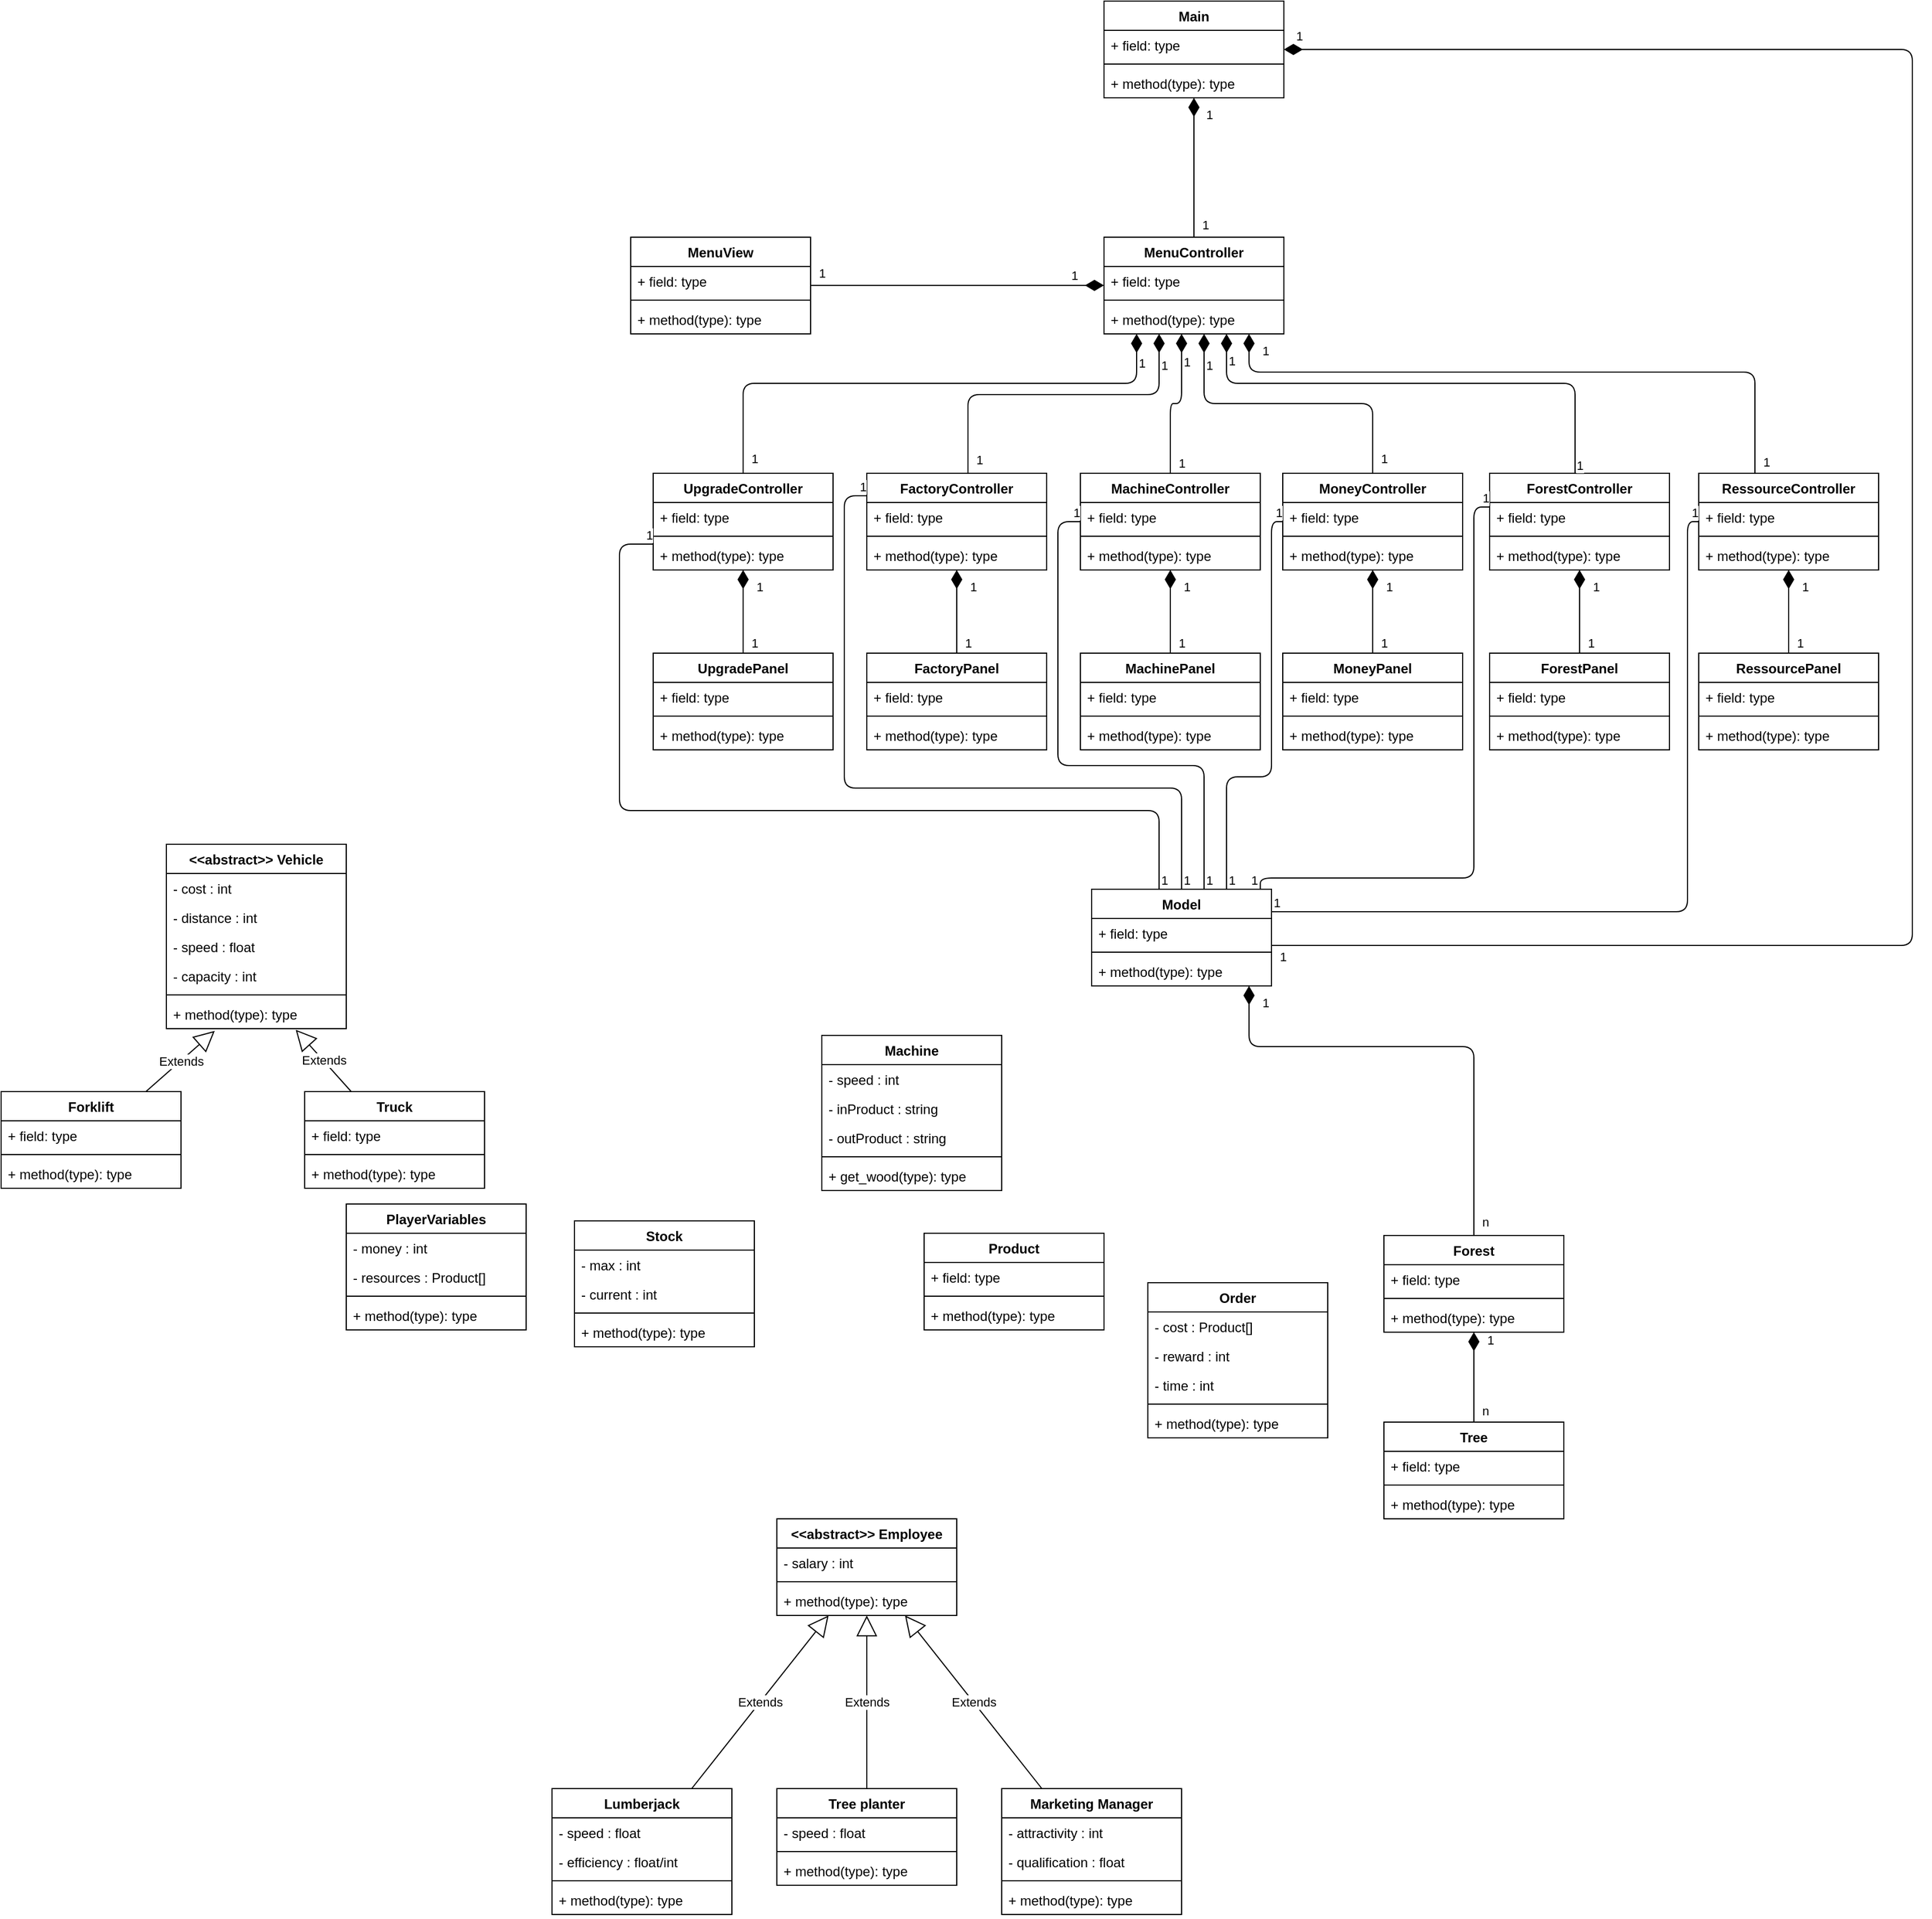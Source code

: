 <mxfile>
    <diagram id="qKsAQH1UCwF99p8BUbzO" name="MDC">
        <mxGraphModel dx="1513" dy="655" grid="1" gridSize="10" guides="1" tooltips="1" connect="1" arrows="1" fold="1" page="1" pageScale="1" pageWidth="827" pageHeight="1169" math="0" shadow="0">
            <root>
                <mxCell id="0"/>
                <mxCell id="1" parent="0"/>
                <mxCell id="2" value="Forest" style="swimlane;fontStyle=1;align=center;verticalAlign=top;childLayout=stackLayout;horizontal=1;startSize=26;horizontalStack=0;resizeParent=1;resizeParentMax=0;resizeLast=0;collapsible=1;marginBottom=0;" parent="1" vertex="1">
                    <mxGeometry x="1410" y="1198" width="160" height="86" as="geometry"/>
                </mxCell>
                <mxCell id="3" value="+ field: type" style="text;strokeColor=none;fillColor=none;align=left;verticalAlign=top;spacingLeft=4;spacingRight=4;overflow=hidden;rotatable=0;points=[[0,0.5],[1,0.5]];portConstraint=eastwest;" parent="2" vertex="1">
                    <mxGeometry y="26" width="160" height="26" as="geometry"/>
                </mxCell>
                <mxCell id="4" value="" style="line;strokeWidth=1;fillColor=none;align=left;verticalAlign=middle;spacingTop=-1;spacingLeft=3;spacingRight=3;rotatable=0;labelPosition=right;points=[];portConstraint=eastwest;" parent="2" vertex="1">
                    <mxGeometry y="52" width="160" height="8" as="geometry"/>
                </mxCell>
                <mxCell id="5" value="+ method(type): type" style="text;strokeColor=none;fillColor=none;align=left;verticalAlign=top;spacingLeft=4;spacingRight=4;overflow=hidden;rotatable=0;points=[[0,0.5],[1,0.5]];portConstraint=eastwest;" parent="2" vertex="1">
                    <mxGeometry y="60" width="160" height="26" as="geometry"/>
                </mxCell>
                <mxCell id="6" value="PlayerVariables" style="swimlane;fontStyle=1;align=center;verticalAlign=top;childLayout=stackLayout;horizontal=1;startSize=26;horizontalStack=0;resizeParent=1;resizeParentMax=0;resizeLast=0;collapsible=1;marginBottom=0;" parent="1" vertex="1">
                    <mxGeometry x="487" y="1170" width="160" height="112" as="geometry"/>
                </mxCell>
                <mxCell id="7" value="- money : int" style="text;strokeColor=none;fillColor=none;align=left;verticalAlign=top;spacingLeft=4;spacingRight=4;overflow=hidden;rotatable=0;points=[[0,0.5],[1,0.5]];portConstraint=eastwest;" parent="6" vertex="1">
                    <mxGeometry y="26" width="160" height="26" as="geometry"/>
                </mxCell>
                <mxCell id="89" value="- resources : Product[]" style="text;strokeColor=none;fillColor=none;align=left;verticalAlign=top;spacingLeft=4;spacingRight=4;overflow=hidden;rotatable=0;points=[[0,0.5],[1,0.5]];portConstraint=eastwest;" parent="6" vertex="1">
                    <mxGeometry y="52" width="160" height="26" as="geometry"/>
                </mxCell>
                <mxCell id="8" value="" style="line;strokeWidth=1;fillColor=none;align=left;verticalAlign=middle;spacingTop=-1;spacingLeft=3;spacingRight=3;rotatable=0;labelPosition=right;points=[];portConstraint=eastwest;" parent="6" vertex="1">
                    <mxGeometry y="78" width="160" height="8" as="geometry"/>
                </mxCell>
                <mxCell id="9" value="+ method(type): type" style="text;strokeColor=none;fillColor=none;align=left;verticalAlign=top;spacingLeft=4;spacingRight=4;overflow=hidden;rotatable=0;points=[[0,0.5],[1,0.5]];portConstraint=eastwest;" parent="6" vertex="1">
                    <mxGeometry y="86" width="160" height="26" as="geometry"/>
                </mxCell>
                <mxCell id="10" value="Tree planter" style="swimlane;fontStyle=1;align=center;verticalAlign=top;childLayout=stackLayout;horizontal=1;startSize=26;horizontalStack=0;resizeParent=1;resizeParentMax=0;resizeLast=0;collapsible=1;marginBottom=0;" parent="1" vertex="1">
                    <mxGeometry x="870" y="1690" width="160" height="86" as="geometry"/>
                </mxCell>
                <mxCell id="11" value="- speed : float" style="text;strokeColor=none;fillColor=none;align=left;verticalAlign=top;spacingLeft=4;spacingRight=4;overflow=hidden;rotatable=0;points=[[0,0.5],[1,0.5]];portConstraint=eastwest;" parent="10" vertex="1">
                    <mxGeometry y="26" width="160" height="26" as="geometry"/>
                </mxCell>
                <mxCell id="12" value="" style="line;strokeWidth=1;fillColor=none;align=left;verticalAlign=middle;spacingTop=-1;spacingLeft=3;spacingRight=3;rotatable=0;labelPosition=right;points=[];portConstraint=eastwest;" parent="10" vertex="1">
                    <mxGeometry y="52" width="160" height="8" as="geometry"/>
                </mxCell>
                <mxCell id="13" value="+ method(type): type" style="text;strokeColor=none;fillColor=none;align=left;verticalAlign=top;spacingLeft=4;spacingRight=4;overflow=hidden;rotatable=0;points=[[0,0.5],[1,0.5]];portConstraint=eastwest;" parent="10" vertex="1">
                    <mxGeometry y="60" width="160" height="26" as="geometry"/>
                </mxCell>
                <mxCell id="14" value="Lumberjack" style="swimlane;fontStyle=1;align=center;verticalAlign=top;childLayout=stackLayout;horizontal=1;startSize=26;horizontalStack=0;resizeParent=1;resizeParentMax=0;resizeLast=0;collapsible=1;marginBottom=0;" parent="1" vertex="1">
                    <mxGeometry x="670" y="1690" width="160" height="112" as="geometry"/>
                </mxCell>
                <mxCell id="15" value="- speed : float" style="text;strokeColor=none;fillColor=none;align=left;verticalAlign=top;spacingLeft=4;spacingRight=4;overflow=hidden;rotatable=0;points=[[0,0.5],[1,0.5]];portConstraint=eastwest;" parent="14" vertex="1">
                    <mxGeometry y="26" width="160" height="26" as="geometry"/>
                </mxCell>
                <mxCell id="81" value="- efficiency : float/int" style="text;strokeColor=none;fillColor=none;align=left;verticalAlign=top;spacingLeft=4;spacingRight=4;overflow=hidden;rotatable=0;points=[[0,0.5],[1,0.5]];portConstraint=eastwest;" parent="14" vertex="1">
                    <mxGeometry y="52" width="160" height="26" as="geometry"/>
                </mxCell>
                <mxCell id="16" value="" style="line;strokeWidth=1;fillColor=none;align=left;verticalAlign=middle;spacingTop=-1;spacingLeft=3;spacingRight=3;rotatable=0;labelPosition=right;points=[];portConstraint=eastwest;" parent="14" vertex="1">
                    <mxGeometry y="78" width="160" height="8" as="geometry"/>
                </mxCell>
                <mxCell id="17" value="+ method(type): type" style="text;strokeColor=none;fillColor=none;align=left;verticalAlign=top;spacingLeft=4;spacingRight=4;overflow=hidden;rotatable=0;points=[[0,0.5],[1,0.5]];portConstraint=eastwest;" parent="14" vertex="1">
                    <mxGeometry y="86" width="160" height="26" as="geometry"/>
                </mxCell>
                <mxCell id="22" value="&lt;&lt;abstract&gt;&gt; Employee" style="swimlane;fontStyle=1;align=center;verticalAlign=top;childLayout=stackLayout;horizontal=1;startSize=26;horizontalStack=0;resizeParent=1;resizeParentMax=0;resizeLast=0;collapsible=1;marginBottom=0;" parent="1" vertex="1">
                    <mxGeometry x="870" y="1450" width="160" height="86" as="geometry"/>
                </mxCell>
                <mxCell id="23" value="- salary : int" style="text;strokeColor=none;fillColor=none;align=left;verticalAlign=top;spacingLeft=4;spacingRight=4;overflow=hidden;rotatable=0;points=[[0,0.5],[1,0.5]];portConstraint=eastwest;" parent="22" vertex="1">
                    <mxGeometry y="26" width="160" height="26" as="geometry"/>
                </mxCell>
                <mxCell id="24" value="" style="line;strokeWidth=1;fillColor=none;align=left;verticalAlign=middle;spacingTop=-1;spacingLeft=3;spacingRight=3;rotatable=0;labelPosition=right;points=[];portConstraint=eastwest;" parent="22" vertex="1">
                    <mxGeometry y="52" width="160" height="8" as="geometry"/>
                </mxCell>
                <mxCell id="25" value="+ method(type): type" style="text;strokeColor=none;fillColor=none;align=left;verticalAlign=top;spacingLeft=4;spacingRight=4;overflow=hidden;rotatable=0;points=[[0,0.5],[1,0.5]];portConstraint=eastwest;" parent="22" vertex="1">
                    <mxGeometry y="60" width="160" height="26" as="geometry"/>
                </mxCell>
                <mxCell id="30" value="Extends" style="endArrow=block;endSize=16;endFill=0;html=1;" parent="1" source="14" target="22" edge="1">
                    <mxGeometry width="160" relative="1" as="geometry">
                        <mxPoint x="950" y="1340" as="sourcePoint"/>
                        <mxPoint x="1110" y="1340" as="targetPoint"/>
                    </mxGeometry>
                </mxCell>
                <mxCell id="31" value="Extends" style="endArrow=block;endSize=16;endFill=0;html=1;" parent="1" source="10" target="22" edge="1">
                    <mxGeometry width="160" relative="1" as="geometry">
                        <mxPoint x="1160" y="1330" as="sourcePoint"/>
                        <mxPoint x="1320" y="1330" as="targetPoint"/>
                    </mxGeometry>
                </mxCell>
                <mxCell id="32" value="Marketing Manager" style="swimlane;fontStyle=1;align=center;verticalAlign=top;childLayout=stackLayout;horizontal=1;startSize=26;horizontalStack=0;resizeParent=1;resizeParentMax=0;resizeLast=0;collapsible=1;marginBottom=0;" parent="1" vertex="1">
                    <mxGeometry x="1070" y="1690" width="160" height="112" as="geometry"/>
                </mxCell>
                <mxCell id="33" value="- attractivity : int" style="text;strokeColor=none;fillColor=none;align=left;verticalAlign=top;spacingLeft=4;spacingRight=4;overflow=hidden;rotatable=0;points=[[0,0.5],[1,0.5]];portConstraint=eastwest;" parent="32" vertex="1">
                    <mxGeometry y="26" width="160" height="26" as="geometry"/>
                </mxCell>
                <mxCell id="76" value="- qualification : float" style="text;strokeColor=none;fillColor=none;align=left;verticalAlign=top;spacingLeft=4;spacingRight=4;overflow=hidden;rotatable=0;points=[[0,0.5],[1,0.5]];portConstraint=eastwest;" parent="32" vertex="1">
                    <mxGeometry y="52" width="160" height="26" as="geometry"/>
                </mxCell>
                <mxCell id="34" value="" style="line;strokeWidth=1;fillColor=none;align=left;verticalAlign=middle;spacingTop=-1;spacingLeft=3;spacingRight=3;rotatable=0;labelPosition=right;points=[];portConstraint=eastwest;" parent="32" vertex="1">
                    <mxGeometry y="78" width="160" height="8" as="geometry"/>
                </mxCell>
                <mxCell id="35" value="+ method(type): type" style="text;strokeColor=none;fillColor=none;align=left;verticalAlign=top;spacingLeft=4;spacingRight=4;overflow=hidden;rotatable=0;points=[[0,0.5],[1,0.5]];portConstraint=eastwest;" parent="32" vertex="1">
                    <mxGeometry y="86" width="160" height="26" as="geometry"/>
                </mxCell>
                <mxCell id="37" value="Extends" style="endArrow=block;endSize=16;endFill=0;html=1;" parent="1" source="32" target="22" edge="1">
                    <mxGeometry width="160" relative="1" as="geometry">
                        <mxPoint x="1310" y="1240" as="sourcePoint"/>
                        <mxPoint x="1470" y="1240" as="targetPoint"/>
                    </mxGeometry>
                </mxCell>
                <mxCell id="38" value="Machine" style="swimlane;fontStyle=1;align=center;verticalAlign=top;childLayout=stackLayout;horizontal=1;startSize=26;horizontalStack=0;resizeParent=1;resizeParentMax=0;resizeLast=0;collapsible=1;marginBottom=0;" parent="1" vertex="1">
                    <mxGeometry x="910" y="1020" width="160" height="138" as="geometry"/>
                </mxCell>
                <mxCell id="39" value="- speed : int" style="text;strokeColor=none;fillColor=none;align=left;verticalAlign=top;spacingLeft=4;spacingRight=4;overflow=hidden;rotatable=0;points=[[0,0.5],[1,0.5]];portConstraint=eastwest;" parent="38" vertex="1">
                    <mxGeometry y="26" width="160" height="26" as="geometry"/>
                </mxCell>
                <mxCell id="84" value="- inProduct : string" style="text;strokeColor=none;fillColor=none;align=left;verticalAlign=top;spacingLeft=4;spacingRight=4;overflow=hidden;rotatable=0;points=[[0,0.5],[1,0.5]];portConstraint=eastwest;" parent="38" vertex="1">
                    <mxGeometry y="52" width="160" height="26" as="geometry"/>
                </mxCell>
                <mxCell id="eaCAnNoD9L3ZUT_ZaItO-94" value="- outProduct : string" style="text;strokeColor=none;fillColor=none;align=left;verticalAlign=top;spacingLeft=4;spacingRight=4;overflow=hidden;rotatable=0;points=[[0,0.5],[1,0.5]];portConstraint=eastwest;" vertex="1" parent="38">
                    <mxGeometry y="78" width="160" height="26" as="geometry"/>
                </mxCell>
                <mxCell id="40" value="" style="line;strokeWidth=1;fillColor=none;align=left;verticalAlign=middle;spacingTop=-1;spacingLeft=3;spacingRight=3;rotatable=0;labelPosition=right;points=[];portConstraint=eastwest;" parent="38" vertex="1">
                    <mxGeometry y="104" width="160" height="8" as="geometry"/>
                </mxCell>
                <mxCell id="41" value="+ get_wood(type): type" style="text;strokeColor=none;fillColor=none;align=left;verticalAlign=top;spacingLeft=4;spacingRight=4;overflow=hidden;rotatable=0;points=[[0,0.5],[1,0.5]];portConstraint=eastwest;" parent="38" vertex="1">
                    <mxGeometry y="112" width="160" height="26" as="geometry"/>
                </mxCell>
                <mxCell id="47" value="&lt;&lt;abstract&gt;&gt; Vehicle&#10;" style="swimlane;fontStyle=1;align=center;verticalAlign=top;childLayout=stackLayout;horizontal=1;startSize=26;horizontalStack=0;resizeParent=1;resizeParentMax=0;resizeLast=0;collapsible=1;marginBottom=0;" parent="1" vertex="1">
                    <mxGeometry x="327" y="850" width="160" height="164" as="geometry"/>
                </mxCell>
                <mxCell id="48" value="- cost : int" style="text;strokeColor=none;fillColor=none;align=left;verticalAlign=top;spacingLeft=4;spacingRight=4;overflow=hidden;rotatable=0;points=[[0,0.5],[1,0.5]];portConstraint=eastwest;" parent="47" vertex="1">
                    <mxGeometry y="26" width="160" height="26" as="geometry"/>
                </mxCell>
                <mxCell id="74" value="- distance : int" style="text;strokeColor=none;fillColor=none;align=left;verticalAlign=top;spacingLeft=4;spacingRight=4;overflow=hidden;rotatable=0;points=[[0,0.5],[1,0.5]];portConstraint=eastwest;" parent="47" vertex="1">
                    <mxGeometry y="52" width="160" height="26" as="geometry"/>
                </mxCell>
                <mxCell id="75" value="- speed : float" style="text;strokeColor=none;fillColor=none;align=left;verticalAlign=top;spacingLeft=4;spacingRight=4;overflow=hidden;rotatable=0;points=[[0,0.5],[1,0.5]];portConstraint=eastwest;" parent="47" vertex="1">
                    <mxGeometry y="78" width="160" height="26" as="geometry"/>
                </mxCell>
                <mxCell id="82" value="- capacity : int" style="text;strokeColor=none;fillColor=none;align=left;verticalAlign=top;spacingLeft=4;spacingRight=4;overflow=hidden;rotatable=0;points=[[0,0.5],[1,0.5]];portConstraint=eastwest;" parent="47" vertex="1">
                    <mxGeometry y="104" width="160" height="26" as="geometry"/>
                </mxCell>
                <mxCell id="49" value="" style="line;strokeWidth=1;fillColor=none;align=left;verticalAlign=middle;spacingTop=-1;spacingLeft=3;spacingRight=3;rotatable=0;labelPosition=right;points=[];portConstraint=eastwest;" parent="47" vertex="1">
                    <mxGeometry y="130" width="160" height="8" as="geometry"/>
                </mxCell>
                <mxCell id="50" value="+ method(type): type" style="text;strokeColor=none;fillColor=none;align=left;verticalAlign=top;spacingLeft=4;spacingRight=4;overflow=hidden;rotatable=0;points=[[0,0.5],[1,0.5]];portConstraint=eastwest;" parent="47" vertex="1">
                    <mxGeometry y="138" width="160" height="26" as="geometry"/>
                </mxCell>
                <mxCell id="51" value="Stock" style="swimlane;fontStyle=1;align=center;verticalAlign=top;childLayout=stackLayout;horizontal=1;startSize=26;horizontalStack=0;resizeParent=1;resizeParentMax=0;resizeLast=0;collapsible=1;marginBottom=0;" parent="1" vertex="1">
                    <mxGeometry x="690" y="1185" width="160" height="112" as="geometry"/>
                </mxCell>
                <mxCell id="52" value="- max : int" style="text;strokeColor=none;fillColor=none;align=left;verticalAlign=top;spacingLeft=4;spacingRight=4;overflow=hidden;rotatable=0;points=[[0,0.5],[1,0.5]];portConstraint=eastwest;" parent="51" vertex="1">
                    <mxGeometry y="26" width="160" height="26" as="geometry"/>
                </mxCell>
                <mxCell id="88" value="- current : int" style="text;strokeColor=none;fillColor=none;align=left;verticalAlign=top;spacingLeft=4;spacingRight=4;overflow=hidden;rotatable=0;points=[[0,0.5],[1,0.5]];portConstraint=eastwest;" parent="51" vertex="1">
                    <mxGeometry y="52" width="160" height="26" as="geometry"/>
                </mxCell>
                <mxCell id="53" value="" style="line;strokeWidth=1;fillColor=none;align=left;verticalAlign=middle;spacingTop=-1;spacingLeft=3;spacingRight=3;rotatable=0;labelPosition=right;points=[];portConstraint=eastwest;" parent="51" vertex="1">
                    <mxGeometry y="78" width="160" height="8" as="geometry"/>
                </mxCell>
                <mxCell id="54" value="+ method(type): type" style="text;strokeColor=none;fillColor=none;align=left;verticalAlign=top;spacingLeft=4;spacingRight=4;overflow=hidden;rotatable=0;points=[[0,0.5],[1,0.5]];portConstraint=eastwest;" parent="51" vertex="1">
                    <mxGeometry y="86" width="160" height="26" as="geometry"/>
                </mxCell>
                <mxCell id="64" value="Extends" style="edgeStyle=none;html=1;entryX=0.719;entryY=1.038;entryDx=0;entryDy=0;entryPerimeter=0;endArrow=block;endFill=0;endSize=16;" parent="1" source="55" target="50" edge="1">
                    <mxGeometry relative="1" as="geometry"/>
                </mxCell>
                <mxCell id="55" value="Truck" style="swimlane;fontStyle=1;align=center;verticalAlign=top;childLayout=stackLayout;horizontal=1;startSize=26;horizontalStack=0;resizeParent=1;resizeParentMax=0;resizeLast=0;collapsible=1;marginBottom=0;" parent="1" vertex="1">
                    <mxGeometry x="450" y="1070" width="160" height="86" as="geometry"/>
                </mxCell>
                <mxCell id="56" value="+ field: type" style="text;strokeColor=none;fillColor=none;align=left;verticalAlign=top;spacingLeft=4;spacingRight=4;overflow=hidden;rotatable=0;points=[[0,0.5],[1,0.5]];portConstraint=eastwest;" parent="55" vertex="1">
                    <mxGeometry y="26" width="160" height="26" as="geometry"/>
                </mxCell>
                <mxCell id="57" value="" style="line;strokeWidth=1;fillColor=none;align=left;verticalAlign=middle;spacingTop=-1;spacingLeft=3;spacingRight=3;rotatable=0;labelPosition=right;points=[];portConstraint=eastwest;" parent="55" vertex="1">
                    <mxGeometry y="52" width="160" height="8" as="geometry"/>
                </mxCell>
                <mxCell id="58" value="+ method(type): type" style="text;strokeColor=none;fillColor=none;align=left;verticalAlign=top;spacingLeft=4;spacingRight=4;overflow=hidden;rotatable=0;points=[[0,0.5],[1,0.5]];portConstraint=eastwest;" parent="55" vertex="1">
                    <mxGeometry y="60" width="160" height="26" as="geometry"/>
                </mxCell>
                <mxCell id="63" value="Extends" style="edgeStyle=none;html=1;entryX=0.269;entryY=1.077;entryDx=0;entryDy=0;entryPerimeter=0;endArrow=block;endFill=0;endSize=16;" parent="1" source="59" target="50" edge="1">
                    <mxGeometry relative="1" as="geometry"/>
                </mxCell>
                <mxCell id="59" value="Forklift" style="swimlane;fontStyle=1;align=center;verticalAlign=top;childLayout=stackLayout;horizontal=1;startSize=26;horizontalStack=0;resizeParent=1;resizeParentMax=0;resizeLast=0;collapsible=1;marginBottom=0;" parent="1" vertex="1">
                    <mxGeometry x="180" y="1070" width="160" height="86" as="geometry"/>
                </mxCell>
                <mxCell id="60" value="+ field: type" style="text;strokeColor=none;fillColor=none;align=left;verticalAlign=top;spacingLeft=4;spacingRight=4;overflow=hidden;rotatable=0;points=[[0,0.5],[1,0.5]];portConstraint=eastwest;" parent="59" vertex="1">
                    <mxGeometry y="26" width="160" height="26" as="geometry"/>
                </mxCell>
                <mxCell id="61" value="" style="line;strokeWidth=1;fillColor=none;align=left;verticalAlign=middle;spacingTop=-1;spacingLeft=3;spacingRight=3;rotatable=0;labelPosition=right;points=[];portConstraint=eastwest;" parent="59" vertex="1">
                    <mxGeometry y="52" width="160" height="8" as="geometry"/>
                </mxCell>
                <mxCell id="62" value="+ method(type): type" style="text;strokeColor=none;fillColor=none;align=left;verticalAlign=top;spacingLeft=4;spacingRight=4;overflow=hidden;rotatable=0;points=[[0,0.5],[1,0.5]];portConstraint=eastwest;" parent="59" vertex="1">
                    <mxGeometry y="60" width="160" height="26" as="geometry"/>
                </mxCell>
                <mxCell id="65" value="Product" style="swimlane;fontStyle=1;align=center;verticalAlign=top;childLayout=stackLayout;horizontal=1;startSize=26;horizontalStack=0;resizeParent=1;resizeParentMax=0;resizeLast=0;collapsible=1;marginBottom=0;" parent="1" vertex="1">
                    <mxGeometry x="1001" y="1196" width="160" height="86" as="geometry"/>
                </mxCell>
                <mxCell id="66" value="+ field: type" style="text;strokeColor=none;fillColor=none;align=left;verticalAlign=top;spacingLeft=4;spacingRight=4;overflow=hidden;rotatable=0;points=[[0,0.5],[1,0.5]];portConstraint=eastwest;" parent="65" vertex="1">
                    <mxGeometry y="26" width="160" height="26" as="geometry"/>
                </mxCell>
                <mxCell id="67" value="" style="line;strokeWidth=1;fillColor=none;align=left;verticalAlign=middle;spacingTop=-1;spacingLeft=3;spacingRight=3;rotatable=0;labelPosition=right;points=[];portConstraint=eastwest;" parent="65" vertex="1">
                    <mxGeometry y="52" width="160" height="8" as="geometry"/>
                </mxCell>
                <mxCell id="68" value="+ method(type): type" style="text;strokeColor=none;fillColor=none;align=left;verticalAlign=top;spacingLeft=4;spacingRight=4;overflow=hidden;rotatable=0;points=[[0,0.5],[1,0.5]];portConstraint=eastwest;" parent="65" vertex="1">
                    <mxGeometry y="60" width="160" height="26" as="geometry"/>
                </mxCell>
                <mxCell id="69" value="Order" style="swimlane;fontStyle=1;align=center;verticalAlign=top;childLayout=stackLayout;horizontal=1;startSize=26;horizontalStack=0;resizeParent=1;resizeParentMax=0;resizeLast=0;collapsible=1;marginBottom=0;" parent="1" vertex="1">
                    <mxGeometry x="1200" y="1240" width="160" height="138" as="geometry"/>
                </mxCell>
                <mxCell id="70" value="- cost : Product[]" style="text;strokeColor=none;fillColor=none;align=left;verticalAlign=top;spacingLeft=4;spacingRight=4;overflow=hidden;rotatable=0;points=[[0,0.5],[1,0.5]];portConstraint=eastwest;" parent="69" vertex="1">
                    <mxGeometry y="26" width="160" height="26" as="geometry"/>
                </mxCell>
                <mxCell id="85" value="- reward : int" style="text;strokeColor=none;fillColor=none;align=left;verticalAlign=top;spacingLeft=4;spacingRight=4;overflow=hidden;rotatable=0;points=[[0,0.5],[1,0.5]];portConstraint=eastwest;" parent="69" vertex="1">
                    <mxGeometry y="52" width="160" height="26" as="geometry"/>
                </mxCell>
                <mxCell id="86" value="- time : int" style="text;strokeColor=none;fillColor=none;align=left;verticalAlign=top;spacingLeft=4;spacingRight=4;overflow=hidden;rotatable=0;points=[[0,0.5],[1,0.5]];portConstraint=eastwest;" parent="69" vertex="1">
                    <mxGeometry y="78" width="160" height="26" as="geometry"/>
                </mxCell>
                <mxCell id="71" value="" style="line;strokeWidth=1;fillColor=none;align=left;verticalAlign=middle;spacingTop=-1;spacingLeft=3;spacingRight=3;rotatable=0;labelPosition=right;points=[];portConstraint=eastwest;" parent="69" vertex="1">
                    <mxGeometry y="104" width="160" height="8" as="geometry"/>
                </mxCell>
                <mxCell id="72" value="+ method(type): type" style="text;strokeColor=none;fillColor=none;align=left;verticalAlign=top;spacingLeft=4;spacingRight=4;overflow=hidden;rotatable=0;points=[[0,0.5],[1,0.5]];portConstraint=eastwest;" parent="69" vertex="1">
                    <mxGeometry y="112" width="160" height="26" as="geometry"/>
                </mxCell>
                <mxCell id="90" value="FactoryPanel" style="swimlane;fontStyle=1;align=center;verticalAlign=top;childLayout=stackLayout;horizontal=1;startSize=26;horizontalStack=0;resizeParent=1;resizeParentMax=0;resizeLast=0;collapsible=1;marginBottom=0;" parent="1" vertex="1">
                    <mxGeometry x="950" y="680" width="160" height="86" as="geometry"/>
                </mxCell>
                <mxCell id="91" value="+ field: type" style="text;strokeColor=none;fillColor=none;align=left;verticalAlign=top;spacingLeft=4;spacingRight=4;overflow=hidden;rotatable=0;points=[[0,0.5],[1,0.5]];portConstraint=eastwest;" parent="90" vertex="1">
                    <mxGeometry y="26" width="160" height="26" as="geometry"/>
                </mxCell>
                <mxCell id="92" value="" style="line;strokeWidth=1;fillColor=none;align=left;verticalAlign=middle;spacingTop=-1;spacingLeft=3;spacingRight=3;rotatable=0;labelPosition=right;points=[];portConstraint=eastwest;" parent="90" vertex="1">
                    <mxGeometry y="52" width="160" height="8" as="geometry"/>
                </mxCell>
                <mxCell id="93" value="+ method(type): type" style="text;strokeColor=none;fillColor=none;align=left;verticalAlign=top;spacingLeft=4;spacingRight=4;overflow=hidden;rotatable=0;points=[[0,0.5],[1,0.5]];portConstraint=eastwest;" parent="90" vertex="1">
                    <mxGeometry y="60" width="160" height="26" as="geometry"/>
                </mxCell>
                <mxCell id="hCrCHsUUuupwCKaE4sp0-101" value="Main" style="swimlane;fontStyle=1;align=center;verticalAlign=top;childLayout=stackLayout;horizontal=1;startSize=26;horizontalStack=0;resizeParent=1;resizeParentMax=0;resizeLast=0;collapsible=1;marginBottom=0;" vertex="1" parent="1">
                    <mxGeometry x="1161" y="100" width="160" height="86" as="geometry"/>
                </mxCell>
                <mxCell id="hCrCHsUUuupwCKaE4sp0-102" value="+ field: type" style="text;strokeColor=none;fillColor=none;align=left;verticalAlign=top;spacingLeft=4;spacingRight=4;overflow=hidden;rotatable=0;points=[[0,0.5],[1,0.5]];portConstraint=eastwest;" vertex="1" parent="hCrCHsUUuupwCKaE4sp0-101">
                    <mxGeometry y="26" width="160" height="26" as="geometry"/>
                </mxCell>
                <mxCell id="hCrCHsUUuupwCKaE4sp0-103" value="" style="line;strokeWidth=1;fillColor=none;align=left;verticalAlign=middle;spacingTop=-1;spacingLeft=3;spacingRight=3;rotatable=0;labelPosition=right;points=[];portConstraint=eastwest;" vertex="1" parent="hCrCHsUUuupwCKaE4sp0-101">
                    <mxGeometry y="52" width="160" height="8" as="geometry"/>
                </mxCell>
                <mxCell id="hCrCHsUUuupwCKaE4sp0-104" value="+ method(type): type" style="text;strokeColor=none;fillColor=none;align=left;verticalAlign=top;spacingLeft=4;spacingRight=4;overflow=hidden;rotatable=0;points=[[0,0.5],[1,0.5]];portConstraint=eastwest;" vertex="1" parent="hCrCHsUUuupwCKaE4sp0-101">
                    <mxGeometry y="60" width="160" height="26" as="geometry"/>
                </mxCell>
                <mxCell id="hCrCHsUUuupwCKaE4sp0-105" value="ForestPanel" style="swimlane;fontStyle=1;align=center;verticalAlign=top;childLayout=stackLayout;horizontal=1;startSize=26;horizontalStack=0;resizeParent=1;resizeParentMax=0;resizeLast=0;collapsible=1;marginBottom=0;" vertex="1" parent="1">
                    <mxGeometry x="1504" y="680" width="160" height="86" as="geometry"/>
                </mxCell>
                <mxCell id="hCrCHsUUuupwCKaE4sp0-106" value="+ field: type" style="text;strokeColor=none;fillColor=none;align=left;verticalAlign=top;spacingLeft=4;spacingRight=4;overflow=hidden;rotatable=0;points=[[0,0.5],[1,0.5]];portConstraint=eastwest;" vertex="1" parent="hCrCHsUUuupwCKaE4sp0-105">
                    <mxGeometry y="26" width="160" height="26" as="geometry"/>
                </mxCell>
                <mxCell id="hCrCHsUUuupwCKaE4sp0-107" value="" style="line;strokeWidth=1;fillColor=none;align=left;verticalAlign=middle;spacingTop=-1;spacingLeft=3;spacingRight=3;rotatable=0;labelPosition=right;points=[];portConstraint=eastwest;" vertex="1" parent="hCrCHsUUuupwCKaE4sp0-105">
                    <mxGeometry y="52" width="160" height="8" as="geometry"/>
                </mxCell>
                <mxCell id="hCrCHsUUuupwCKaE4sp0-108" value="+ method(type): type" style="text;strokeColor=none;fillColor=none;align=left;verticalAlign=top;spacingLeft=4;spacingRight=4;overflow=hidden;rotatable=0;points=[[0,0.5],[1,0.5]];portConstraint=eastwest;" vertex="1" parent="hCrCHsUUuupwCKaE4sp0-105">
                    <mxGeometry y="60" width="160" height="26" as="geometry"/>
                </mxCell>
                <mxCell id="hCrCHsUUuupwCKaE4sp0-109" value="MachinePanel" style="swimlane;fontStyle=1;align=center;verticalAlign=top;childLayout=stackLayout;horizontal=1;startSize=26;horizontalStack=0;resizeParent=1;resizeParentMax=0;resizeLast=0;collapsible=1;marginBottom=0;" vertex="1" parent="1">
                    <mxGeometry x="1140" y="680" width="160" height="86" as="geometry"/>
                </mxCell>
                <mxCell id="hCrCHsUUuupwCKaE4sp0-110" value="+ field: type" style="text;strokeColor=none;fillColor=none;align=left;verticalAlign=top;spacingLeft=4;spacingRight=4;overflow=hidden;rotatable=0;points=[[0,0.5],[1,0.5]];portConstraint=eastwest;" vertex="1" parent="hCrCHsUUuupwCKaE4sp0-109">
                    <mxGeometry y="26" width="160" height="26" as="geometry"/>
                </mxCell>
                <mxCell id="hCrCHsUUuupwCKaE4sp0-111" value="" style="line;strokeWidth=1;fillColor=none;align=left;verticalAlign=middle;spacingTop=-1;spacingLeft=3;spacingRight=3;rotatable=0;labelPosition=right;points=[];portConstraint=eastwest;" vertex="1" parent="hCrCHsUUuupwCKaE4sp0-109">
                    <mxGeometry y="52" width="160" height="8" as="geometry"/>
                </mxCell>
                <mxCell id="hCrCHsUUuupwCKaE4sp0-112" value="+ method(type): type" style="text;strokeColor=none;fillColor=none;align=left;verticalAlign=top;spacingLeft=4;spacingRight=4;overflow=hidden;rotatable=0;points=[[0,0.5],[1,0.5]];portConstraint=eastwest;" vertex="1" parent="hCrCHsUUuupwCKaE4sp0-109">
                    <mxGeometry y="60" width="160" height="26" as="geometry"/>
                </mxCell>
                <mxCell id="hCrCHsUUuupwCKaE4sp0-113" value="MenuView" style="swimlane;fontStyle=1;align=center;verticalAlign=top;childLayout=stackLayout;horizontal=1;startSize=26;horizontalStack=0;resizeParent=1;resizeParentMax=0;resizeLast=0;collapsible=1;marginBottom=0;" vertex="1" parent="1">
                    <mxGeometry x="740" y="310" width="160" height="86" as="geometry"/>
                </mxCell>
                <mxCell id="hCrCHsUUuupwCKaE4sp0-114" value="+ field: type" style="text;strokeColor=none;fillColor=none;align=left;verticalAlign=top;spacingLeft=4;spacingRight=4;overflow=hidden;rotatable=0;points=[[0,0.5],[1,0.5]];portConstraint=eastwest;" vertex="1" parent="hCrCHsUUuupwCKaE4sp0-113">
                    <mxGeometry y="26" width="160" height="26" as="geometry"/>
                </mxCell>
                <mxCell id="hCrCHsUUuupwCKaE4sp0-115" value="" style="line;strokeWidth=1;fillColor=none;align=left;verticalAlign=middle;spacingTop=-1;spacingLeft=3;spacingRight=3;rotatable=0;labelPosition=right;points=[];portConstraint=eastwest;" vertex="1" parent="hCrCHsUUuupwCKaE4sp0-113">
                    <mxGeometry y="52" width="160" height="8" as="geometry"/>
                </mxCell>
                <mxCell id="hCrCHsUUuupwCKaE4sp0-116" value="+ method(type): type" style="text;strokeColor=none;fillColor=none;align=left;verticalAlign=top;spacingLeft=4;spacingRight=4;overflow=hidden;rotatable=0;points=[[0,0.5],[1,0.5]];portConstraint=eastwest;" vertex="1" parent="hCrCHsUUuupwCKaE4sp0-113">
                    <mxGeometry y="60" width="160" height="26" as="geometry"/>
                </mxCell>
                <mxCell id="hCrCHsUUuupwCKaE4sp0-117" value="MoneyPanel" style="swimlane;fontStyle=1;align=center;verticalAlign=top;childLayout=stackLayout;horizontal=1;startSize=26;horizontalStack=0;resizeParent=1;resizeParentMax=0;resizeLast=0;collapsible=1;marginBottom=0;" vertex="1" parent="1">
                    <mxGeometry x="1320" y="680" width="160" height="86" as="geometry"/>
                </mxCell>
                <mxCell id="hCrCHsUUuupwCKaE4sp0-118" value="+ field: type" style="text;strokeColor=none;fillColor=none;align=left;verticalAlign=top;spacingLeft=4;spacingRight=4;overflow=hidden;rotatable=0;points=[[0,0.5],[1,0.5]];portConstraint=eastwest;" vertex="1" parent="hCrCHsUUuupwCKaE4sp0-117">
                    <mxGeometry y="26" width="160" height="26" as="geometry"/>
                </mxCell>
                <mxCell id="hCrCHsUUuupwCKaE4sp0-119" value="" style="line;strokeWidth=1;fillColor=none;align=left;verticalAlign=middle;spacingTop=-1;spacingLeft=3;spacingRight=3;rotatable=0;labelPosition=right;points=[];portConstraint=eastwest;" vertex="1" parent="hCrCHsUUuupwCKaE4sp0-117">
                    <mxGeometry y="52" width="160" height="8" as="geometry"/>
                </mxCell>
                <mxCell id="hCrCHsUUuupwCKaE4sp0-120" value="+ method(type): type" style="text;strokeColor=none;fillColor=none;align=left;verticalAlign=top;spacingLeft=4;spacingRight=4;overflow=hidden;rotatable=0;points=[[0,0.5],[1,0.5]];portConstraint=eastwest;" vertex="1" parent="hCrCHsUUuupwCKaE4sp0-117">
                    <mxGeometry y="60" width="160" height="26" as="geometry"/>
                </mxCell>
                <mxCell id="hCrCHsUUuupwCKaE4sp0-121" value="RessourcePanel" style="swimlane;fontStyle=1;align=center;verticalAlign=top;childLayout=stackLayout;horizontal=1;startSize=26;horizontalStack=0;resizeParent=1;resizeParentMax=0;resizeLast=0;collapsible=1;marginBottom=0;" vertex="1" parent="1">
                    <mxGeometry x="1690" y="680" width="160" height="86" as="geometry"/>
                </mxCell>
                <mxCell id="hCrCHsUUuupwCKaE4sp0-122" value="+ field: type" style="text;strokeColor=none;fillColor=none;align=left;verticalAlign=top;spacingLeft=4;spacingRight=4;overflow=hidden;rotatable=0;points=[[0,0.5],[1,0.5]];portConstraint=eastwest;" vertex="1" parent="hCrCHsUUuupwCKaE4sp0-121">
                    <mxGeometry y="26" width="160" height="26" as="geometry"/>
                </mxCell>
                <mxCell id="hCrCHsUUuupwCKaE4sp0-123" value="" style="line;strokeWidth=1;fillColor=none;align=left;verticalAlign=middle;spacingTop=-1;spacingLeft=3;spacingRight=3;rotatable=0;labelPosition=right;points=[];portConstraint=eastwest;" vertex="1" parent="hCrCHsUUuupwCKaE4sp0-121">
                    <mxGeometry y="52" width="160" height="8" as="geometry"/>
                </mxCell>
                <mxCell id="hCrCHsUUuupwCKaE4sp0-124" value="+ method(type): type" style="text;strokeColor=none;fillColor=none;align=left;verticalAlign=top;spacingLeft=4;spacingRight=4;overflow=hidden;rotatable=0;points=[[0,0.5],[1,0.5]];portConstraint=eastwest;" vertex="1" parent="hCrCHsUUuupwCKaE4sp0-121">
                    <mxGeometry y="60" width="160" height="26" as="geometry"/>
                </mxCell>
                <mxCell id="hCrCHsUUuupwCKaE4sp0-125" value="UpgradePanel" style="swimlane;fontStyle=1;align=center;verticalAlign=top;childLayout=stackLayout;horizontal=1;startSize=26;horizontalStack=0;resizeParent=1;resizeParentMax=0;resizeLast=0;collapsible=1;marginBottom=0;" vertex="1" parent="1">
                    <mxGeometry x="760" y="680" width="160" height="86" as="geometry"/>
                </mxCell>
                <mxCell id="hCrCHsUUuupwCKaE4sp0-126" value="+ field: type" style="text;strokeColor=none;fillColor=none;align=left;verticalAlign=top;spacingLeft=4;spacingRight=4;overflow=hidden;rotatable=0;points=[[0,0.5],[1,0.5]];portConstraint=eastwest;" vertex="1" parent="hCrCHsUUuupwCKaE4sp0-125">
                    <mxGeometry y="26" width="160" height="26" as="geometry"/>
                </mxCell>
                <mxCell id="hCrCHsUUuupwCKaE4sp0-127" value="" style="line;strokeWidth=1;fillColor=none;align=left;verticalAlign=middle;spacingTop=-1;spacingLeft=3;spacingRight=3;rotatable=0;labelPosition=right;points=[];portConstraint=eastwest;" vertex="1" parent="hCrCHsUUuupwCKaE4sp0-125">
                    <mxGeometry y="52" width="160" height="8" as="geometry"/>
                </mxCell>
                <mxCell id="hCrCHsUUuupwCKaE4sp0-128" value="+ method(type): type" style="text;strokeColor=none;fillColor=none;align=left;verticalAlign=top;spacingLeft=4;spacingRight=4;overflow=hidden;rotatable=0;points=[[0,0.5],[1,0.5]];portConstraint=eastwest;" vertex="1" parent="hCrCHsUUuupwCKaE4sp0-125">
                    <mxGeometry y="60" width="160" height="26" as="geometry"/>
                </mxCell>
                <mxCell id="hCrCHsUUuupwCKaE4sp0-130" value="FactoryController" style="swimlane;fontStyle=1;align=center;verticalAlign=top;childLayout=stackLayout;horizontal=1;startSize=26;horizontalStack=0;resizeParent=1;resizeParentMax=0;resizeLast=0;collapsible=1;marginBottom=0;" vertex="1" parent="1">
                    <mxGeometry x="950" y="520" width="160" height="86" as="geometry"/>
                </mxCell>
                <mxCell id="hCrCHsUUuupwCKaE4sp0-131" value="+ field: type" style="text;strokeColor=none;fillColor=none;align=left;verticalAlign=top;spacingLeft=4;spacingRight=4;overflow=hidden;rotatable=0;points=[[0,0.5],[1,0.5]];portConstraint=eastwest;" vertex="1" parent="hCrCHsUUuupwCKaE4sp0-130">
                    <mxGeometry y="26" width="160" height="26" as="geometry"/>
                </mxCell>
                <mxCell id="hCrCHsUUuupwCKaE4sp0-132" value="" style="line;strokeWidth=1;fillColor=none;align=left;verticalAlign=middle;spacingTop=-1;spacingLeft=3;spacingRight=3;rotatable=0;labelPosition=right;points=[];portConstraint=eastwest;" vertex="1" parent="hCrCHsUUuupwCKaE4sp0-130">
                    <mxGeometry y="52" width="160" height="8" as="geometry"/>
                </mxCell>
                <mxCell id="hCrCHsUUuupwCKaE4sp0-133" value="+ method(type): type" style="text;strokeColor=none;fillColor=none;align=left;verticalAlign=top;spacingLeft=4;spacingRight=4;overflow=hidden;rotatable=0;points=[[0,0.5],[1,0.5]];portConstraint=eastwest;" vertex="1" parent="hCrCHsUUuupwCKaE4sp0-130">
                    <mxGeometry y="60" width="160" height="26" as="geometry"/>
                </mxCell>
                <mxCell id="hCrCHsUUuupwCKaE4sp0-134" value="ForestController" style="swimlane;fontStyle=1;align=center;verticalAlign=top;childLayout=stackLayout;horizontal=1;startSize=26;horizontalStack=0;resizeParent=1;resizeParentMax=0;resizeLast=0;collapsible=1;marginBottom=0;" vertex="1" parent="1">
                    <mxGeometry x="1504" y="520" width="160" height="86" as="geometry"/>
                </mxCell>
                <mxCell id="hCrCHsUUuupwCKaE4sp0-135" value="+ field: type" style="text;strokeColor=none;fillColor=none;align=left;verticalAlign=top;spacingLeft=4;spacingRight=4;overflow=hidden;rotatable=0;points=[[0,0.5],[1,0.5]];portConstraint=eastwest;" vertex="1" parent="hCrCHsUUuupwCKaE4sp0-134">
                    <mxGeometry y="26" width="160" height="26" as="geometry"/>
                </mxCell>
                <mxCell id="hCrCHsUUuupwCKaE4sp0-136" value="" style="line;strokeWidth=1;fillColor=none;align=left;verticalAlign=middle;spacingTop=-1;spacingLeft=3;spacingRight=3;rotatable=0;labelPosition=right;points=[];portConstraint=eastwest;" vertex="1" parent="hCrCHsUUuupwCKaE4sp0-134">
                    <mxGeometry y="52" width="160" height="8" as="geometry"/>
                </mxCell>
                <mxCell id="hCrCHsUUuupwCKaE4sp0-137" value="+ method(type): type" style="text;strokeColor=none;fillColor=none;align=left;verticalAlign=top;spacingLeft=4;spacingRight=4;overflow=hidden;rotatable=0;points=[[0,0.5],[1,0.5]];portConstraint=eastwest;" vertex="1" parent="hCrCHsUUuupwCKaE4sp0-134">
                    <mxGeometry y="60" width="160" height="26" as="geometry"/>
                </mxCell>
                <mxCell id="hCrCHsUUuupwCKaE4sp0-138" value="MachineController" style="swimlane;fontStyle=1;align=center;verticalAlign=top;childLayout=stackLayout;horizontal=1;startSize=26;horizontalStack=0;resizeParent=1;resizeParentMax=0;resizeLast=0;collapsible=1;marginBottom=0;" vertex="1" parent="1">
                    <mxGeometry x="1140" y="520" width="160" height="86" as="geometry"/>
                </mxCell>
                <mxCell id="hCrCHsUUuupwCKaE4sp0-139" value="+ field: type" style="text;strokeColor=none;fillColor=none;align=left;verticalAlign=top;spacingLeft=4;spacingRight=4;overflow=hidden;rotatable=0;points=[[0,0.5],[1,0.5]];portConstraint=eastwest;" vertex="1" parent="hCrCHsUUuupwCKaE4sp0-138">
                    <mxGeometry y="26" width="160" height="26" as="geometry"/>
                </mxCell>
                <mxCell id="hCrCHsUUuupwCKaE4sp0-140" value="" style="line;strokeWidth=1;fillColor=none;align=left;verticalAlign=middle;spacingTop=-1;spacingLeft=3;spacingRight=3;rotatable=0;labelPosition=right;points=[];portConstraint=eastwest;" vertex="1" parent="hCrCHsUUuupwCKaE4sp0-138">
                    <mxGeometry y="52" width="160" height="8" as="geometry"/>
                </mxCell>
                <mxCell id="hCrCHsUUuupwCKaE4sp0-141" value="+ method(type): type" style="text;strokeColor=none;fillColor=none;align=left;verticalAlign=top;spacingLeft=4;spacingRight=4;overflow=hidden;rotatable=0;points=[[0,0.5],[1,0.5]];portConstraint=eastwest;" vertex="1" parent="hCrCHsUUuupwCKaE4sp0-138">
                    <mxGeometry y="60" width="160" height="26" as="geometry"/>
                </mxCell>
                <mxCell id="hCrCHsUUuupwCKaE4sp0-142" value="MenuController" style="swimlane;fontStyle=1;align=center;verticalAlign=top;childLayout=stackLayout;horizontal=1;startSize=26;horizontalStack=0;resizeParent=1;resizeParentMax=0;resizeLast=0;collapsible=1;marginBottom=0;" vertex="1" parent="1">
                    <mxGeometry x="1161" y="310" width="160" height="86" as="geometry"/>
                </mxCell>
                <mxCell id="hCrCHsUUuupwCKaE4sp0-143" value="+ field: type" style="text;strokeColor=none;fillColor=none;align=left;verticalAlign=top;spacingLeft=4;spacingRight=4;overflow=hidden;rotatable=0;points=[[0,0.5],[1,0.5]];portConstraint=eastwest;" vertex="1" parent="hCrCHsUUuupwCKaE4sp0-142">
                    <mxGeometry y="26" width="160" height="26" as="geometry"/>
                </mxCell>
                <mxCell id="hCrCHsUUuupwCKaE4sp0-144" value="" style="line;strokeWidth=1;fillColor=none;align=left;verticalAlign=middle;spacingTop=-1;spacingLeft=3;spacingRight=3;rotatable=0;labelPosition=right;points=[];portConstraint=eastwest;" vertex="1" parent="hCrCHsUUuupwCKaE4sp0-142">
                    <mxGeometry y="52" width="160" height="8" as="geometry"/>
                </mxCell>
                <mxCell id="hCrCHsUUuupwCKaE4sp0-145" value="+ method(type): type" style="text;strokeColor=none;fillColor=none;align=left;verticalAlign=top;spacingLeft=4;spacingRight=4;overflow=hidden;rotatable=0;points=[[0,0.5],[1,0.5]];portConstraint=eastwest;" vertex="1" parent="hCrCHsUUuupwCKaE4sp0-142">
                    <mxGeometry y="60" width="160" height="26" as="geometry"/>
                </mxCell>
                <mxCell id="hCrCHsUUuupwCKaE4sp0-146" value="MoneyController" style="swimlane;fontStyle=1;align=center;verticalAlign=top;childLayout=stackLayout;horizontal=1;startSize=26;horizontalStack=0;resizeParent=1;resizeParentMax=0;resizeLast=0;collapsible=1;marginBottom=0;" vertex="1" parent="1">
                    <mxGeometry x="1320" y="520" width="160" height="86" as="geometry"/>
                </mxCell>
                <mxCell id="hCrCHsUUuupwCKaE4sp0-147" value="+ field: type" style="text;strokeColor=none;fillColor=none;align=left;verticalAlign=top;spacingLeft=4;spacingRight=4;overflow=hidden;rotatable=0;points=[[0,0.5],[1,0.5]];portConstraint=eastwest;" vertex="1" parent="hCrCHsUUuupwCKaE4sp0-146">
                    <mxGeometry y="26" width="160" height="26" as="geometry"/>
                </mxCell>
                <mxCell id="hCrCHsUUuupwCKaE4sp0-148" value="" style="line;strokeWidth=1;fillColor=none;align=left;verticalAlign=middle;spacingTop=-1;spacingLeft=3;spacingRight=3;rotatable=0;labelPosition=right;points=[];portConstraint=eastwest;" vertex="1" parent="hCrCHsUUuupwCKaE4sp0-146">
                    <mxGeometry y="52" width="160" height="8" as="geometry"/>
                </mxCell>
                <mxCell id="hCrCHsUUuupwCKaE4sp0-149" value="+ method(type): type" style="text;strokeColor=none;fillColor=none;align=left;verticalAlign=top;spacingLeft=4;spacingRight=4;overflow=hidden;rotatable=0;points=[[0,0.5],[1,0.5]];portConstraint=eastwest;" vertex="1" parent="hCrCHsUUuupwCKaE4sp0-146">
                    <mxGeometry y="60" width="160" height="26" as="geometry"/>
                </mxCell>
                <mxCell id="hCrCHsUUuupwCKaE4sp0-150" value="RessourceController" style="swimlane;fontStyle=1;align=center;verticalAlign=top;childLayout=stackLayout;horizontal=1;startSize=26;horizontalStack=0;resizeParent=1;resizeParentMax=0;resizeLast=0;collapsible=1;marginBottom=0;" vertex="1" parent="1">
                    <mxGeometry x="1690" y="520" width="160" height="86" as="geometry"/>
                </mxCell>
                <mxCell id="hCrCHsUUuupwCKaE4sp0-151" value="+ field: type" style="text;strokeColor=none;fillColor=none;align=left;verticalAlign=top;spacingLeft=4;spacingRight=4;overflow=hidden;rotatable=0;points=[[0,0.5],[1,0.5]];portConstraint=eastwest;" vertex="1" parent="hCrCHsUUuupwCKaE4sp0-150">
                    <mxGeometry y="26" width="160" height="26" as="geometry"/>
                </mxCell>
                <mxCell id="hCrCHsUUuupwCKaE4sp0-152" value="" style="line;strokeWidth=1;fillColor=none;align=left;verticalAlign=middle;spacingTop=-1;spacingLeft=3;spacingRight=3;rotatable=0;labelPosition=right;points=[];portConstraint=eastwest;" vertex="1" parent="hCrCHsUUuupwCKaE4sp0-150">
                    <mxGeometry y="52" width="160" height="8" as="geometry"/>
                </mxCell>
                <mxCell id="hCrCHsUUuupwCKaE4sp0-153" value="+ method(type): type" style="text;strokeColor=none;fillColor=none;align=left;verticalAlign=top;spacingLeft=4;spacingRight=4;overflow=hidden;rotatable=0;points=[[0,0.5],[1,0.5]];portConstraint=eastwest;" vertex="1" parent="hCrCHsUUuupwCKaE4sp0-150">
                    <mxGeometry y="60" width="160" height="26" as="geometry"/>
                </mxCell>
                <mxCell id="hCrCHsUUuupwCKaE4sp0-154" value="UpgradeController" style="swimlane;fontStyle=1;align=center;verticalAlign=top;childLayout=stackLayout;horizontal=1;startSize=26;horizontalStack=0;resizeParent=1;resizeParentMax=0;resizeLast=0;collapsible=1;marginBottom=0;" vertex="1" parent="1">
                    <mxGeometry x="760" y="520" width="160" height="86" as="geometry"/>
                </mxCell>
                <mxCell id="hCrCHsUUuupwCKaE4sp0-155" value="+ field: type" style="text;strokeColor=none;fillColor=none;align=left;verticalAlign=top;spacingLeft=4;spacingRight=4;overflow=hidden;rotatable=0;points=[[0,0.5],[1,0.5]];portConstraint=eastwest;" vertex="1" parent="hCrCHsUUuupwCKaE4sp0-154">
                    <mxGeometry y="26" width="160" height="26" as="geometry"/>
                </mxCell>
                <mxCell id="hCrCHsUUuupwCKaE4sp0-156" value="" style="line;strokeWidth=1;fillColor=none;align=left;verticalAlign=middle;spacingTop=-1;spacingLeft=3;spacingRight=3;rotatable=0;labelPosition=right;points=[];portConstraint=eastwest;" vertex="1" parent="hCrCHsUUuupwCKaE4sp0-154">
                    <mxGeometry y="52" width="160" height="8" as="geometry"/>
                </mxCell>
                <mxCell id="hCrCHsUUuupwCKaE4sp0-157" value="+ method(type): type" style="text;strokeColor=none;fillColor=none;align=left;verticalAlign=top;spacingLeft=4;spacingRight=4;overflow=hidden;rotatable=0;points=[[0,0.5],[1,0.5]];portConstraint=eastwest;" vertex="1" parent="hCrCHsUUuupwCKaE4sp0-154">
                    <mxGeometry y="60" width="160" height="26" as="geometry"/>
                </mxCell>
                <mxCell id="hCrCHsUUuupwCKaE4sp0-158" value="1" style="endArrow=none;html=1;endSize=12;startArrow=diamondThin;startSize=14;startFill=1;edgeStyle=orthogonalEdgeStyle;align=left;verticalAlign=bottom;endFill=0;" edge="1" parent="1" source="hCrCHsUUuupwCKaE4sp0-154" target="hCrCHsUUuupwCKaE4sp0-125">
                    <mxGeometry x="-0.351" y="10" relative="1" as="geometry">
                        <mxPoint x="790" y="630" as="sourcePoint"/>
                        <mxPoint x="950" y="630" as="targetPoint"/>
                        <mxPoint as="offset"/>
                    </mxGeometry>
                </mxCell>
                <mxCell id="hCrCHsUUuupwCKaE4sp0-159" value="1" style="edgeLabel;html=1;align=center;verticalAlign=middle;resizable=0;points=[];" vertex="1" connectable="0" parent="hCrCHsUUuupwCKaE4sp0-158">
                    <mxGeometry x="0.739" relative="1" as="geometry">
                        <mxPoint x="10" as="offset"/>
                    </mxGeometry>
                </mxCell>
                <mxCell id="hCrCHsUUuupwCKaE4sp0-160" value="1" style="endArrow=none;html=1;endSize=12;startArrow=diamondThin;startSize=14;startFill=1;edgeStyle=orthogonalEdgeStyle;align=left;verticalAlign=bottom;endFill=0;" edge="1" parent="1">
                    <mxGeometry x="-0.762" relative="1" as="geometry">
                        <mxPoint x="1161" y="352.83" as="sourcePoint"/>
                        <mxPoint x="900" y="352.83" as="targetPoint"/>
                        <mxPoint as="offset"/>
                    </mxGeometry>
                </mxCell>
                <mxCell id="hCrCHsUUuupwCKaE4sp0-161" value="1" style="edgeLabel;html=1;align=center;verticalAlign=middle;resizable=0;points=[];" vertex="1" connectable="0" parent="hCrCHsUUuupwCKaE4sp0-160">
                    <mxGeometry x="0.739" relative="1" as="geometry">
                        <mxPoint x="-24" y="-11" as="offset"/>
                    </mxGeometry>
                </mxCell>
                <mxCell id="hCrCHsUUuupwCKaE4sp0-162" value="1" style="endArrow=none;html=1;endSize=12;startArrow=diamondThin;startSize=14;startFill=1;edgeStyle=orthogonalEdgeStyle;align=left;verticalAlign=bottom;endFill=0;" edge="1" parent="1" source="hCrCHsUUuupwCKaE4sp0-130" target="90">
                    <mxGeometry x="-0.351" y="10" relative="1" as="geometry">
                        <mxPoint x="1029.81" y="620" as="sourcePoint"/>
                        <mxPoint x="1029.81" y="694" as="targetPoint"/>
                        <mxPoint as="offset"/>
                    </mxGeometry>
                </mxCell>
                <mxCell id="hCrCHsUUuupwCKaE4sp0-163" value="1" style="edgeLabel;html=1;align=center;verticalAlign=middle;resizable=0;points=[];" vertex="1" connectable="0" parent="hCrCHsUUuupwCKaE4sp0-162">
                    <mxGeometry x="0.739" relative="1" as="geometry">
                        <mxPoint x="10" as="offset"/>
                    </mxGeometry>
                </mxCell>
                <mxCell id="hCrCHsUUuupwCKaE4sp0-164" value="1" style="endArrow=none;html=1;endSize=12;startArrow=diamondThin;startSize=14;startFill=1;edgeStyle=orthogonalEdgeStyle;align=left;verticalAlign=bottom;endFill=0;" edge="1" parent="1" source="hCrCHsUUuupwCKaE4sp0-138" target="hCrCHsUUuupwCKaE4sp0-109">
                    <mxGeometry x="-0.351" y="10" relative="1" as="geometry">
                        <mxPoint x="1240" y="606" as="sourcePoint"/>
                        <mxPoint x="1240" y="680" as="targetPoint"/>
                        <mxPoint as="offset"/>
                    </mxGeometry>
                </mxCell>
                <mxCell id="hCrCHsUUuupwCKaE4sp0-165" value="1" style="edgeLabel;html=1;align=center;verticalAlign=middle;resizable=0;points=[];" vertex="1" connectable="0" parent="hCrCHsUUuupwCKaE4sp0-164">
                    <mxGeometry x="0.739" relative="1" as="geometry">
                        <mxPoint x="10" as="offset"/>
                    </mxGeometry>
                </mxCell>
                <mxCell id="hCrCHsUUuupwCKaE4sp0-166" value="1" style="endArrow=none;html=1;endSize=12;startArrow=diamondThin;startSize=14;startFill=1;edgeStyle=orthogonalEdgeStyle;align=left;verticalAlign=bottom;endFill=0;" edge="1" parent="1" source="hCrCHsUUuupwCKaE4sp0-146" target="hCrCHsUUuupwCKaE4sp0-117">
                    <mxGeometry x="-0.351" y="10" relative="1" as="geometry">
                        <mxPoint x="1410" y="606" as="sourcePoint"/>
                        <mxPoint x="1410" y="680" as="targetPoint"/>
                        <mxPoint as="offset"/>
                    </mxGeometry>
                </mxCell>
                <mxCell id="hCrCHsUUuupwCKaE4sp0-167" value="1" style="edgeLabel;html=1;align=center;verticalAlign=middle;resizable=0;points=[];" vertex="1" connectable="0" parent="hCrCHsUUuupwCKaE4sp0-166">
                    <mxGeometry x="0.739" relative="1" as="geometry">
                        <mxPoint x="10" as="offset"/>
                    </mxGeometry>
                </mxCell>
                <mxCell id="hCrCHsUUuupwCKaE4sp0-168" value="1" style="endArrow=none;html=1;endSize=12;startArrow=diamondThin;startSize=14;startFill=1;edgeStyle=orthogonalEdgeStyle;align=left;verticalAlign=bottom;endFill=0;" edge="1" parent="1" source="hCrCHsUUuupwCKaE4sp0-134" target="hCrCHsUUuupwCKaE4sp0-105">
                    <mxGeometry x="-0.351" y="10" relative="1" as="geometry">
                        <mxPoint x="1583.74" y="606" as="sourcePoint"/>
                        <mxPoint x="1583.74" y="680" as="targetPoint"/>
                        <mxPoint as="offset"/>
                    </mxGeometry>
                </mxCell>
                <mxCell id="hCrCHsUUuupwCKaE4sp0-169" value="1" style="edgeLabel;html=1;align=center;verticalAlign=middle;resizable=0;points=[];" vertex="1" connectable="0" parent="hCrCHsUUuupwCKaE4sp0-168">
                    <mxGeometry x="0.739" relative="1" as="geometry">
                        <mxPoint x="10" as="offset"/>
                    </mxGeometry>
                </mxCell>
                <mxCell id="hCrCHsUUuupwCKaE4sp0-172" value="1" style="endArrow=none;html=1;endSize=12;startArrow=diamondThin;startSize=14;startFill=1;edgeStyle=orthogonalEdgeStyle;align=left;verticalAlign=bottom;endFill=0;" edge="1" parent="1" source="hCrCHsUUuupwCKaE4sp0-150" target="hCrCHsUUuupwCKaE4sp0-121">
                    <mxGeometry x="-0.351" y="10" relative="1" as="geometry">
                        <mxPoint x="1760" y="606" as="sourcePoint"/>
                        <mxPoint x="1760" y="680" as="targetPoint"/>
                        <mxPoint as="offset"/>
                    </mxGeometry>
                </mxCell>
                <mxCell id="hCrCHsUUuupwCKaE4sp0-173" value="1" style="edgeLabel;html=1;align=center;verticalAlign=middle;resizable=0;points=[];" vertex="1" connectable="0" parent="hCrCHsUUuupwCKaE4sp0-172">
                    <mxGeometry x="0.739" relative="1" as="geometry">
                        <mxPoint x="10" as="offset"/>
                    </mxGeometry>
                </mxCell>
                <mxCell id="hCrCHsUUuupwCKaE4sp0-93" value="Model" style="swimlane;fontStyle=1;align=center;verticalAlign=top;childLayout=stackLayout;horizontal=1;startSize=26;horizontalStack=0;resizeParent=1;resizeParentMax=0;resizeLast=0;collapsible=1;marginBottom=0;" vertex="1" parent="1">
                    <mxGeometry x="1150" y="890" width="160" height="86" as="geometry"/>
                </mxCell>
                <mxCell id="hCrCHsUUuupwCKaE4sp0-94" value="+ field: type" style="text;strokeColor=none;fillColor=none;align=left;verticalAlign=top;spacingLeft=4;spacingRight=4;overflow=hidden;rotatable=0;points=[[0,0.5],[1,0.5]];portConstraint=eastwest;" vertex="1" parent="hCrCHsUUuupwCKaE4sp0-93">
                    <mxGeometry y="26" width="160" height="26" as="geometry"/>
                </mxCell>
                <mxCell id="hCrCHsUUuupwCKaE4sp0-95" value="" style="line;strokeWidth=1;fillColor=none;align=left;verticalAlign=middle;spacingTop=-1;spacingLeft=3;spacingRight=3;rotatable=0;labelPosition=right;points=[];portConstraint=eastwest;" vertex="1" parent="hCrCHsUUuupwCKaE4sp0-93">
                    <mxGeometry y="52" width="160" height="8" as="geometry"/>
                </mxCell>
                <mxCell id="hCrCHsUUuupwCKaE4sp0-96" value="+ method(type): type" style="text;strokeColor=none;fillColor=none;align=left;verticalAlign=top;spacingLeft=4;spacingRight=4;overflow=hidden;rotatable=0;points=[[0,0.5],[1,0.5]];portConstraint=eastwest;" vertex="1" parent="hCrCHsUUuupwCKaE4sp0-93">
                    <mxGeometry y="60" width="160" height="26" as="geometry"/>
                </mxCell>
                <mxCell id="hCrCHsUUuupwCKaE4sp0-176" value="1" style="endArrow=none;html=1;endSize=12;startArrow=diamondThin;startSize=14;startFill=1;edgeStyle=orthogonalEdgeStyle;align=left;verticalAlign=bottom;endFill=0;" edge="1" parent="1" source="hCrCHsUUuupwCKaE4sp0-142" target="hCrCHsUUuupwCKaE4sp0-154">
                    <mxGeometry x="-0.853" relative="1" as="geometry">
                        <mxPoint x="899.78" y="440" as="sourcePoint"/>
                        <mxPoint x="899.78" y="514" as="targetPoint"/>
                        <mxPoint as="offset"/>
                        <Array as="points">
                            <mxPoint x="1190" y="440"/>
                            <mxPoint x="840" y="440"/>
                        </Array>
                    </mxGeometry>
                </mxCell>
                <mxCell id="hCrCHsUUuupwCKaE4sp0-177" value="1" style="edgeLabel;html=1;align=center;verticalAlign=middle;resizable=0;points=[];" vertex="1" connectable="0" parent="hCrCHsUUuupwCKaE4sp0-176">
                    <mxGeometry x="0.739" relative="1" as="geometry">
                        <mxPoint x="10" y="49" as="offset"/>
                    </mxGeometry>
                </mxCell>
                <mxCell id="hCrCHsUUuupwCKaE4sp0-178" value="1" style="endArrow=none;html=1;endSize=12;startArrow=diamondThin;startSize=14;startFill=1;edgeStyle=orthogonalEdgeStyle;align=left;verticalAlign=bottom;endFill=0;" edge="1" parent="1" source="hCrCHsUUuupwCKaE4sp0-142" target="hCrCHsUUuupwCKaE4sp0-130">
                    <mxGeometry x="-0.752" relative="1" as="geometry">
                        <mxPoint x="1180" y="406.0" as="sourcePoint"/>
                        <mxPoint x="850" y="530" as="targetPoint"/>
                        <mxPoint as="offset"/>
                        <Array as="points">
                            <mxPoint x="1210" y="450"/>
                            <mxPoint x="1040" y="450"/>
                        </Array>
                    </mxGeometry>
                </mxCell>
                <mxCell id="hCrCHsUUuupwCKaE4sp0-179" value="1" style="edgeLabel;html=1;align=center;verticalAlign=middle;resizable=0;points=[];" vertex="1" connectable="0" parent="hCrCHsUUuupwCKaE4sp0-178">
                    <mxGeometry x="0.739" relative="1" as="geometry">
                        <mxPoint x="10" y="26" as="offset"/>
                    </mxGeometry>
                </mxCell>
                <mxCell id="hCrCHsUUuupwCKaE4sp0-180" value="1" style="endArrow=none;html=1;endSize=12;startArrow=diamondThin;startSize=14;startFill=1;edgeStyle=orthogonalEdgeStyle;align=left;verticalAlign=bottom;endFill=0;" edge="1" parent="1" source="hCrCHsUUuupwCKaE4sp0-142" target="hCrCHsUUuupwCKaE4sp0-138">
                    <mxGeometry x="-0.492" relative="1" as="geometry">
                        <mxPoint x="1200" y="406.0" as="sourcePoint"/>
                        <mxPoint x="1050" y="530" as="targetPoint"/>
                        <mxPoint as="offset"/>
                        <Array as="points">
                            <mxPoint x="1230" y="458"/>
                            <mxPoint x="1220" y="458"/>
                        </Array>
                    </mxGeometry>
                </mxCell>
                <mxCell id="hCrCHsUUuupwCKaE4sp0-181" value="1" style="edgeLabel;html=1;align=center;verticalAlign=middle;resizable=0;points=[];" vertex="1" connectable="0" parent="hCrCHsUUuupwCKaE4sp0-180">
                    <mxGeometry x="0.739" relative="1" as="geometry">
                        <mxPoint x="10" y="8" as="offset"/>
                    </mxGeometry>
                </mxCell>
                <mxCell id="hCrCHsUUuupwCKaE4sp0-182" value="1" style="endArrow=none;html=1;endSize=12;startArrow=diamondThin;startSize=14;startFill=1;edgeStyle=orthogonalEdgeStyle;align=left;verticalAlign=bottom;endFill=0;" edge="1" parent="1" source="hCrCHsUUuupwCKaE4sp0-142" target="hCrCHsUUuupwCKaE4sp0-146">
                    <mxGeometry x="-0.732" relative="1" as="geometry">
                        <mxPoint x="1350" y="396" as="sourcePoint"/>
                        <mxPoint x="1360" y="520" as="targetPoint"/>
                        <mxPoint as="offset"/>
                        <Array as="points">
                            <mxPoint x="1250" y="458"/>
                            <mxPoint x="1400" y="458"/>
                        </Array>
                    </mxGeometry>
                </mxCell>
                <mxCell id="hCrCHsUUuupwCKaE4sp0-183" value="1" style="edgeLabel;html=1;align=center;verticalAlign=middle;resizable=0;points=[];" vertex="1" connectable="0" parent="hCrCHsUUuupwCKaE4sp0-182">
                    <mxGeometry x="0.739" relative="1" as="geometry">
                        <mxPoint x="10" y="23" as="offset"/>
                    </mxGeometry>
                </mxCell>
                <mxCell id="hCrCHsUUuupwCKaE4sp0-184" value="1" style="endArrow=none;html=1;endSize=12;startArrow=diamondThin;startSize=14;startFill=1;edgeStyle=orthogonalEdgeStyle;align=left;verticalAlign=bottom;endFill=0;" edge="1" parent="1" source="hCrCHsUUuupwCKaE4sp0-142" target="hCrCHsUUuupwCKaE4sp0-134">
                    <mxGeometry x="-0.85" relative="1" as="geometry">
                        <mxPoint x="1240" y="406" as="sourcePoint"/>
                        <mxPoint x="1410" y="530.0" as="targetPoint"/>
                        <mxPoint as="offset"/>
                        <Array as="points">
                            <mxPoint x="1270" y="440"/>
                            <mxPoint x="1580" y="440"/>
                        </Array>
                    </mxGeometry>
                </mxCell>
                <mxCell id="hCrCHsUUuupwCKaE4sp0-185" value="1" style="edgeLabel;html=1;align=center;verticalAlign=middle;resizable=0;points=[];" vertex="1" connectable="0" parent="hCrCHsUUuupwCKaE4sp0-184">
                    <mxGeometry x="0.739" relative="1" as="geometry">
                        <mxPoint x="4" y="49" as="offset"/>
                    </mxGeometry>
                </mxCell>
                <mxCell id="hCrCHsUUuupwCKaE4sp0-186" value="1" style="endArrow=none;html=1;endSize=12;startArrow=diamondThin;startSize=14;startFill=1;edgeStyle=orthogonalEdgeStyle;align=left;verticalAlign=bottom;endFill=0;" edge="1" parent="1" source="hCrCHsUUuupwCKaE4sp0-142" target="hCrCHsUUuupwCKaE4sp0-150">
                    <mxGeometry x="-0.916" y="10" relative="1" as="geometry">
                        <mxPoint x="1250" y="416" as="sourcePoint"/>
                        <mxPoint x="1420" y="540.0" as="targetPoint"/>
                        <mxPoint as="offset"/>
                        <Array as="points">
                            <mxPoint x="1290" y="430"/>
                            <mxPoint x="1740" y="430"/>
                        </Array>
                    </mxGeometry>
                </mxCell>
                <mxCell id="hCrCHsUUuupwCKaE4sp0-187" value="1" style="edgeLabel;html=1;align=center;verticalAlign=middle;resizable=0;points=[];" vertex="1" connectable="0" parent="hCrCHsUUuupwCKaE4sp0-186">
                    <mxGeometry x="0.739" relative="1" as="geometry">
                        <mxPoint x="10" y="65" as="offset"/>
                    </mxGeometry>
                </mxCell>
                <mxCell id="hCrCHsUUuupwCKaE4sp0-188" value="1" style="endArrow=none;html=1;endSize=12;startArrow=diamondThin;startSize=14;startFill=1;edgeStyle=orthogonalEdgeStyle;align=left;verticalAlign=bottom;endFill=0;" edge="1" parent="1" source="hCrCHsUUuupwCKaE4sp0-101" target="hCrCHsUUuupwCKaE4sp0-93">
                    <mxGeometry x="-0.991" y="3" relative="1" as="geometry">
                        <mxPoint x="1219.77" y="790" as="sourcePoint"/>
                        <mxPoint x="1219.77" y="864" as="targetPoint"/>
                        <mxPoint as="offset"/>
                        <Array as="points">
                            <mxPoint x="1880" y="143"/>
                            <mxPoint x="1880" y="940"/>
                        </Array>
                    </mxGeometry>
                </mxCell>
                <mxCell id="hCrCHsUUuupwCKaE4sp0-189" value="1" style="edgeLabel;html=1;align=center;verticalAlign=middle;resizable=0;points=[];" vertex="1" connectable="0" parent="hCrCHsUUuupwCKaE4sp0-188">
                    <mxGeometry x="0.739" relative="1" as="geometry">
                        <mxPoint x="-242" y="10" as="offset"/>
                    </mxGeometry>
                </mxCell>
                <mxCell id="hCrCHsUUuupwCKaE4sp0-190" value="1" style="endArrow=none;html=1;endSize=12;startArrow=diamondThin;startSize=14;startFill=1;edgeStyle=orthogonalEdgeStyle;align=left;verticalAlign=bottom;endFill=0;" edge="1" parent="1" source="hCrCHsUUuupwCKaE4sp0-101" target="hCrCHsUUuupwCKaE4sp0-142">
                    <mxGeometry x="-0.613" y="9" relative="1" as="geometry">
                        <mxPoint x="1230" y="210" as="sourcePoint"/>
                        <mxPoint x="1230" y="284" as="targetPoint"/>
                        <mxPoint as="offset"/>
                    </mxGeometry>
                </mxCell>
                <mxCell id="hCrCHsUUuupwCKaE4sp0-191" value="1" style="edgeLabel;html=1;align=center;verticalAlign=middle;resizable=0;points=[];" vertex="1" connectable="0" parent="hCrCHsUUuupwCKaE4sp0-190">
                    <mxGeometry x="0.739" relative="1" as="geometry">
                        <mxPoint x="10" y="5" as="offset"/>
                    </mxGeometry>
                </mxCell>
                <mxCell id="hCrCHsUUuupwCKaE4sp0-192" value="Tree" style="swimlane;fontStyle=1;align=center;verticalAlign=top;childLayout=stackLayout;horizontal=1;startSize=26;horizontalStack=0;resizeParent=1;resizeParentMax=0;resizeLast=0;collapsible=1;marginBottom=0;" vertex="1" parent="1">
                    <mxGeometry x="1410" y="1364" width="160" height="86" as="geometry"/>
                </mxCell>
                <mxCell id="hCrCHsUUuupwCKaE4sp0-193" value="+ field: type" style="text;strokeColor=none;fillColor=none;align=left;verticalAlign=top;spacingLeft=4;spacingRight=4;overflow=hidden;rotatable=0;points=[[0,0.5],[1,0.5]];portConstraint=eastwest;" vertex="1" parent="hCrCHsUUuupwCKaE4sp0-192">
                    <mxGeometry y="26" width="160" height="26" as="geometry"/>
                </mxCell>
                <mxCell id="hCrCHsUUuupwCKaE4sp0-194" value="" style="line;strokeWidth=1;fillColor=none;align=left;verticalAlign=middle;spacingTop=-1;spacingLeft=3;spacingRight=3;rotatable=0;labelPosition=right;points=[];portConstraint=eastwest;" vertex="1" parent="hCrCHsUUuupwCKaE4sp0-192">
                    <mxGeometry y="52" width="160" height="8" as="geometry"/>
                </mxCell>
                <mxCell id="hCrCHsUUuupwCKaE4sp0-195" value="+ method(type): type" style="text;strokeColor=none;fillColor=none;align=left;verticalAlign=top;spacingLeft=4;spacingRight=4;overflow=hidden;rotatable=0;points=[[0,0.5],[1,0.5]];portConstraint=eastwest;" vertex="1" parent="hCrCHsUUuupwCKaE4sp0-192">
                    <mxGeometry y="60" width="160" height="26" as="geometry"/>
                </mxCell>
                <mxCell id="hCrCHsUUuupwCKaE4sp0-196" value="" style="endArrow=none;html=1;edgeStyle=orthogonalEdgeStyle;" edge="1" parent="1" source="hCrCHsUUuupwCKaE4sp0-93" target="hCrCHsUUuupwCKaE4sp0-150">
                    <mxGeometry relative="1" as="geometry">
                        <mxPoint x="1450" y="880" as="sourcePoint"/>
                        <mxPoint x="1610" y="880" as="targetPoint"/>
                        <Array as="points">
                            <mxPoint x="1680" y="910"/>
                            <mxPoint x="1680" y="563"/>
                        </Array>
                    </mxGeometry>
                </mxCell>
                <mxCell id="hCrCHsUUuupwCKaE4sp0-197" value="1" style="edgeLabel;resizable=0;html=1;align=left;verticalAlign=bottom;" connectable="0" vertex="1" parent="hCrCHsUUuupwCKaE4sp0-196">
                    <mxGeometry x="-1" relative="1" as="geometry"/>
                </mxCell>
                <mxCell id="hCrCHsUUuupwCKaE4sp0-198" value="1" style="edgeLabel;resizable=0;html=1;align=right;verticalAlign=bottom;" connectable="0" vertex="1" parent="hCrCHsUUuupwCKaE4sp0-196">
                    <mxGeometry x="1" relative="1" as="geometry"/>
                </mxCell>
                <mxCell id="hCrCHsUUuupwCKaE4sp0-199" value="" style="endArrow=none;html=1;edgeStyle=orthogonalEdgeStyle;" edge="1" parent="1" source="hCrCHsUUuupwCKaE4sp0-93" target="hCrCHsUUuupwCKaE4sp0-134">
                    <mxGeometry relative="1" as="geometry">
                        <mxPoint x="1110" y="932.043" as="sourcePoint"/>
                        <mxPoint x="1490" y="585.0" as="targetPoint"/>
                        <Array as="points">
                            <mxPoint x="1300" y="880"/>
                            <mxPoint x="1490" y="880"/>
                            <mxPoint x="1490" y="550"/>
                        </Array>
                    </mxGeometry>
                </mxCell>
                <mxCell id="hCrCHsUUuupwCKaE4sp0-200" value="1" style="edgeLabel;resizable=0;html=1;align=left;verticalAlign=bottom;" connectable="0" vertex="1" parent="hCrCHsUUuupwCKaE4sp0-199">
                    <mxGeometry x="-1" relative="1" as="geometry">
                        <mxPoint x="-10" as="offset"/>
                    </mxGeometry>
                </mxCell>
                <mxCell id="hCrCHsUUuupwCKaE4sp0-201" value="1" style="edgeLabel;resizable=0;html=1;align=right;verticalAlign=bottom;" connectable="0" vertex="1" parent="hCrCHsUUuupwCKaE4sp0-199">
                    <mxGeometry x="1" relative="1" as="geometry"/>
                </mxCell>
                <mxCell id="hCrCHsUUuupwCKaE4sp0-202" value="" style="endArrow=none;html=1;edgeStyle=orthogonalEdgeStyle;" edge="1" parent="1" source="hCrCHsUUuupwCKaE4sp0-93" target="hCrCHsUUuupwCKaE4sp0-146">
                    <mxGeometry relative="1" as="geometry">
                        <mxPoint x="1330" y="930.043" as="sourcePoint"/>
                        <mxPoint x="1710" y="583.0" as="targetPoint"/>
                        <Array as="points">
                            <mxPoint x="1270" y="790"/>
                            <mxPoint x="1310" y="790"/>
                            <mxPoint x="1310" y="563"/>
                        </Array>
                    </mxGeometry>
                </mxCell>
                <mxCell id="hCrCHsUUuupwCKaE4sp0-203" value="1" style="edgeLabel;resizable=0;html=1;align=left;verticalAlign=bottom;" connectable="0" vertex="1" parent="hCrCHsUUuupwCKaE4sp0-202">
                    <mxGeometry x="-1" relative="1" as="geometry"/>
                </mxCell>
                <mxCell id="hCrCHsUUuupwCKaE4sp0-204" value="1" style="edgeLabel;resizable=0;html=1;align=right;verticalAlign=bottom;" connectable="0" vertex="1" parent="hCrCHsUUuupwCKaE4sp0-202">
                    <mxGeometry x="1" relative="1" as="geometry"/>
                </mxCell>
                <mxCell id="hCrCHsUUuupwCKaE4sp0-207" value="" style="endArrow=none;html=1;edgeStyle=orthogonalEdgeStyle;" edge="1" parent="1" source="hCrCHsUUuupwCKaE4sp0-93" target="hCrCHsUUuupwCKaE4sp0-138">
                    <mxGeometry relative="1" as="geometry">
                        <mxPoint x="750" y="910.003" as="sourcePoint"/>
                        <mxPoint x="1130" y="562.96" as="targetPoint"/>
                        <Array as="points">
                            <mxPoint x="1250" y="780"/>
                            <mxPoint x="1120" y="780"/>
                            <mxPoint x="1120" y="563"/>
                        </Array>
                    </mxGeometry>
                </mxCell>
                <mxCell id="hCrCHsUUuupwCKaE4sp0-208" value="1" style="edgeLabel;resizable=0;html=1;align=left;verticalAlign=bottom;" connectable="0" vertex="1" parent="hCrCHsUUuupwCKaE4sp0-207">
                    <mxGeometry x="-1" relative="1" as="geometry"/>
                </mxCell>
                <mxCell id="hCrCHsUUuupwCKaE4sp0-209" value="1" style="edgeLabel;resizable=0;html=1;align=right;verticalAlign=bottom;" connectable="0" vertex="1" parent="hCrCHsUUuupwCKaE4sp0-207">
                    <mxGeometry x="1" relative="1" as="geometry"/>
                </mxCell>
                <mxCell id="hCrCHsUUuupwCKaE4sp0-210" value="" style="endArrow=none;html=1;edgeStyle=orthogonalEdgeStyle;" edge="1" parent="1" source="hCrCHsUUuupwCKaE4sp0-93" target="hCrCHsUUuupwCKaE4sp0-130">
                    <mxGeometry relative="1" as="geometry">
                        <mxPoint x="1060.0" y="962.0" as="sourcePoint"/>
                        <mxPoint x="950" y="635" as="targetPoint"/>
                        <Array as="points">
                            <mxPoint x="1230" y="800"/>
                            <mxPoint x="930" y="800"/>
                            <mxPoint x="930" y="540"/>
                        </Array>
                    </mxGeometry>
                </mxCell>
                <mxCell id="hCrCHsUUuupwCKaE4sp0-211" value="1" style="edgeLabel;resizable=0;html=1;align=left;verticalAlign=bottom;" connectable="0" vertex="1" parent="hCrCHsUUuupwCKaE4sp0-210">
                    <mxGeometry x="-1" relative="1" as="geometry"/>
                </mxCell>
                <mxCell id="hCrCHsUUuupwCKaE4sp0-212" value="1" style="edgeLabel;resizable=0;html=1;align=right;verticalAlign=bottom;" connectable="0" vertex="1" parent="hCrCHsUUuupwCKaE4sp0-210">
                    <mxGeometry x="1" relative="1" as="geometry"/>
                </mxCell>
                <mxCell id="hCrCHsUUuupwCKaE4sp0-213" value="" style="endArrow=none;html=1;edgeStyle=orthogonalEdgeStyle;" edge="1" parent="1" source="hCrCHsUUuupwCKaE4sp0-93" target="hCrCHsUUuupwCKaE4sp0-154">
                    <mxGeometry relative="1" as="geometry">
                        <mxPoint x="799.95" y="910.0" as="sourcePoint"/>
                        <mxPoint x="689.95" y="583" as="targetPoint"/>
                        <Array as="points">
                            <mxPoint x="1210" y="820"/>
                            <mxPoint x="730" y="820"/>
                            <mxPoint x="730" y="583"/>
                        </Array>
                    </mxGeometry>
                </mxCell>
                <mxCell id="hCrCHsUUuupwCKaE4sp0-214" value="1" style="edgeLabel;resizable=0;html=1;align=left;verticalAlign=bottom;" connectable="0" vertex="1" parent="hCrCHsUUuupwCKaE4sp0-213">
                    <mxGeometry x="-1" relative="1" as="geometry"/>
                </mxCell>
                <mxCell id="hCrCHsUUuupwCKaE4sp0-215" value="1" style="edgeLabel;resizable=0;html=1;align=right;verticalAlign=bottom;" connectable="0" vertex="1" parent="hCrCHsUUuupwCKaE4sp0-213">
                    <mxGeometry x="1" relative="1" as="geometry"/>
                </mxCell>
                <mxCell id="hCrCHsUUuupwCKaE4sp0-216" value="1" style="endArrow=none;html=1;endSize=12;startArrow=diamondThin;startSize=14;startFill=1;edgeStyle=orthogonalEdgeStyle;align=left;verticalAlign=bottom;endFill=0;" edge="1" parent="1" source="hCrCHsUUuupwCKaE4sp0-93" target="2">
                    <mxGeometry x="-0.886" y="10" relative="1" as="geometry">
                        <mxPoint x="1399.8" y="1020" as="sourcePoint"/>
                        <mxPoint x="1399.8" y="1094" as="targetPoint"/>
                        <mxPoint as="offset"/>
                        <Array as="points">
                            <mxPoint x="1290" y="1030"/>
                            <mxPoint x="1490" y="1030"/>
                        </Array>
                    </mxGeometry>
                </mxCell>
                <mxCell id="hCrCHsUUuupwCKaE4sp0-217" value="n" style="edgeLabel;html=1;align=center;verticalAlign=middle;resizable=0;points=[];" vertex="1" connectable="0" parent="hCrCHsUUuupwCKaE4sp0-216">
                    <mxGeometry x="0.739" relative="1" as="geometry">
                        <mxPoint x="10" y="43" as="offset"/>
                    </mxGeometry>
                </mxCell>
                <mxCell id="hCrCHsUUuupwCKaE4sp0-218" value="1" style="endArrow=none;html=1;endSize=12;startArrow=diamondThin;startSize=14;startFill=1;edgeStyle=orthogonalEdgeStyle;align=left;verticalAlign=bottom;endFill=0;" edge="1" parent="1" source="2" target="hCrCHsUUuupwCKaE4sp0-192">
                    <mxGeometry x="-0.6" y="10" relative="1" as="geometry">
                        <mxPoint x="1640" y="1301" as="sourcePoint"/>
                        <mxPoint x="1640" y="1375" as="targetPoint"/>
                        <mxPoint as="offset"/>
                    </mxGeometry>
                </mxCell>
                <mxCell id="hCrCHsUUuupwCKaE4sp0-219" value="n" style="edgeLabel;html=1;align=center;verticalAlign=middle;resizable=0;points=[];" vertex="1" connectable="0" parent="hCrCHsUUuupwCKaE4sp0-218">
                    <mxGeometry x="0.739" relative="1" as="geometry">
                        <mxPoint x="10" as="offset"/>
                    </mxGeometry>
                </mxCell>
            </root>
        </mxGraphModel>
    </diagram>
    <diagram id="GdD43AxfEQu4Jq9uZj6Y" name="MVC">
        <mxGraphModel dx="1335" dy="578" grid="1" gridSize="10" guides="1" tooltips="1" connect="1" arrows="1" fold="1" page="1" pageScale="1" pageWidth="827" pageHeight="1169" math="0" shadow="0">
            <root>
                <mxCell id="qp6OK4uadffzwuTp_D7E-0"/>
                <mxCell id="qp6OK4uadffzwuTp_D7E-1" parent="qp6OK4uadffzwuTp_D7E-0"/>
                <mxCell id="aLDXSqyEbfCekjdz0cRh-4" value="View" style="swimlane;startSize=0;verticalAlign=top;" parent="qp6OK4uadffzwuTp_D7E-1" vertex="1">
                    <mxGeometry x="30" y="440" width="360" height="210" as="geometry"/>
                </mxCell>
                <mxCell id="aLDXSqyEbfCekjdz0cRh-0" value="ForestPanel" style="rounded=0;whiteSpace=wrap;html=1;fillColor=#f5f5f5;fontColor=#333333;strokeColor=#666666;" parent="aLDXSqyEbfCekjdz0cRh-4" vertex="1">
                    <mxGeometry x="10" y="40" width="100" height="40" as="geometry"/>
                </mxCell>
                <mxCell id="aLDXSqyEbfCekjdz0cRh-3" value="FactoryPanel" style="rounded=0;whiteSpace=wrap;html=1;fillColor=#f5f5f5;fontColor=#333333;strokeColor=#666666;" parent="aLDXSqyEbfCekjdz0cRh-4" vertex="1">
                    <mxGeometry x="130" y="40" width="100" height="40" as="geometry"/>
                </mxCell>
                <mxCell id="aLDXSqyEbfCekjdz0cRh-2" value="MachinePanel" style="rounded=0;whiteSpace=wrap;html=1;fillColor=#f5f5f5;fontColor=#333333;strokeColor=#666666;" parent="aLDXSqyEbfCekjdz0cRh-4" vertex="1">
                    <mxGeometry x="250" y="40" width="100" height="40" as="geometry"/>
                </mxCell>
                <mxCell id="aLDXSqyEbfCekjdz0cRh-1" value="MoneyPanel" style="rounded=0;whiteSpace=wrap;html=1;fillColor=#f5f5f5;fontColor=#333333;strokeColor=#666666;" parent="aLDXSqyEbfCekjdz0cRh-4" vertex="1">
                    <mxGeometry x="10" y="100" width="100" height="40" as="geometry"/>
                </mxCell>
                <mxCell id="aLDXSqyEbfCekjdz0cRh-6" value="RessourcePanel" style="rounded=0;whiteSpace=wrap;html=1;fillColor=#f5f5f5;fontColor=#333333;strokeColor=#666666;" parent="aLDXSqyEbfCekjdz0cRh-4" vertex="1">
                    <mxGeometry x="130" y="100" width="100" height="40" as="geometry"/>
                </mxCell>
                <mxCell id="aLDXSqyEbfCekjdz0cRh-7" value="UpgradePanel" style="rounded=0;whiteSpace=wrap;html=1;fillColor=#f5f5f5;fontColor=#333333;strokeColor=#666666;" parent="aLDXSqyEbfCekjdz0cRh-4" vertex="1">
                    <mxGeometry x="250" y="100" width="100" height="40" as="geometry"/>
                </mxCell>
                <mxCell id="aLDXSqyEbfCekjdz0cRh-18" value="MenuPanel" style="rounded=0;whiteSpace=wrap;html=1;fillColor=#f5f5f5;fontColor=#333333;strokeColor=#666666;" parent="aLDXSqyEbfCekjdz0cRh-4" vertex="1">
                    <mxGeometry x="130" y="160" width="100" height="40" as="geometry"/>
                </mxCell>
                <mxCell id="aLDXSqyEbfCekjdz0cRh-8" value="Controller" style="swimlane;startSize=0;verticalAlign=top;" parent="qp6OK4uadffzwuTp_D7E-1" vertex="1">
                    <mxGeometry x="510" y="440" width="240" height="150" as="geometry"/>
                </mxCell>
                <mxCell id="aLDXSqyEbfCekjdz0cRh-9" value="ForestController" style="rounded=0;whiteSpace=wrap;html=1;fillColor=#f5f5f5;fontColor=#333333;strokeColor=#666666;" parent="aLDXSqyEbfCekjdz0cRh-8" vertex="1">
                    <mxGeometry x="10" y="40" width="100" height="40" as="geometry"/>
                </mxCell>
                <mxCell id="aLDXSqyEbfCekjdz0cRh-10" value="FactoryController" style="rounded=0;whiteSpace=wrap;html=1;fillColor=#f5f5f5;fontColor=#333333;strokeColor=#666666;" parent="aLDXSqyEbfCekjdz0cRh-8" vertex="1">
                    <mxGeometry x="130" y="40" width="100" height="40" as="geometry"/>
                </mxCell>
                <mxCell id="aLDXSqyEbfCekjdz0cRh-11" value="MachineController" style="rounded=0;whiteSpace=wrap;html=1;fillColor=#f5f5f5;fontColor=#333333;strokeColor=#666666;" parent="aLDXSqyEbfCekjdz0cRh-8" vertex="1">
                    <mxGeometry x="130" y="100" width="100" height="40" as="geometry"/>
                </mxCell>
                <mxCell id="aLDXSqyEbfCekjdz0cRh-14" value="UpgradeController" style="rounded=0;whiteSpace=wrap;html=1;fillColor=#f5f5f5;fontColor=#333333;strokeColor=#666666;" parent="aLDXSqyEbfCekjdz0cRh-8" vertex="1">
                    <mxGeometry x="10" y="100" width="100" height="40" as="geometry"/>
                </mxCell>
                <mxCell id="aLDXSqyEbfCekjdz0cRh-15" value="" style="curved=1;endArrow=classic;html=1;" parent="qp6OK4uadffzwuTp_D7E-1" edge="1">
                    <mxGeometry width="50" height="50" relative="1" as="geometry">
                        <mxPoint x="400" y="490" as="sourcePoint"/>
                        <mxPoint x="500" y="490" as="targetPoint"/>
                        <Array as="points">
                            <mxPoint x="450" y="450"/>
                        </Array>
                    </mxGeometry>
                </mxCell>
                <mxCell id="aLDXSqyEbfCekjdz0cRh-16" value="" style="curved=1;endArrow=classic;html=1;" parent="qp6OK4uadffzwuTp_D7E-1" edge="1">
                    <mxGeometry width="50" height="50" relative="1" as="geometry">
                        <mxPoint x="500" y="540" as="sourcePoint"/>
                        <mxPoint x="400" y="540" as="targetPoint"/>
                        <Array as="points">
                            <mxPoint x="450" y="580"/>
                        </Array>
                    </mxGeometry>
                </mxCell>
                <mxCell id="aLDXSqyEbfCekjdz0cRh-19" value="Model" style="swimlane;startSize=0;verticalAlign=top;" parent="qp6OK4uadffzwuTp_D7E-1" vertex="1">
                    <mxGeometry x="390" y="300" width="120" height="80" as="geometry"/>
                </mxCell>
                <mxCell id="aLDXSqyEbfCekjdz0cRh-20" value="IndustryModel" style="rounded=0;whiteSpace=wrap;html=1;fillColor=#f5f5f5;fontColor=#333333;strokeColor=#666666;" parent="aLDXSqyEbfCekjdz0cRh-19" vertex="1">
                    <mxGeometry x="10" y="30" width="100" height="40" as="geometry"/>
                </mxCell>
            </root>
        </mxGraphModel>
    </diagram>
    <diagram id="07NMLkz3fUwhK68OFApI" name="DCU">
        <mxGraphModel dx="1135" dy="491" grid="1" gridSize="10" guides="1" tooltips="1" connect="1" arrows="1" fold="1" page="1" pageScale="1" pageWidth="827" pageHeight="1169" math="0" shadow="0">
            <root>
                <mxCell id="1FqYwnDSvs1TJwpIwuAO-0"/>
                <mxCell id="1FqYwnDSvs1TJwpIwuAO-1" parent="1FqYwnDSvs1TJwpIwuAO-0"/>
                <mxCell id="1FqYwnDSvs1TJwpIwuAO-2" value="Joueur" style="shape=umlActor;verticalLabelPosition=bottom;verticalAlign=top;html=1;outlineConnect=0;" parent="1FqYwnDSvs1TJwpIwuAO-1" vertex="1">
                    <mxGeometry x="90" y="260" width="30" height="60" as="geometry"/>
                </mxCell>
                <mxCell id="1FqYwnDSvs1TJwpIwuAO-3" value="Jeu Bois Jacques" style="swimlane;startSize=0;verticalAlign=top;" parent="1FqYwnDSvs1TJwpIwuAO-1" vertex="1">
                    <mxGeometry x="180" y="50" width="390" height="470" as="geometry"/>
                </mxCell>
                <mxCell id="1FqYwnDSvs1TJwpIwuAO-4" value="Gérer la forêt" style="ellipse;whiteSpace=wrap;html=1;" parent="1FqYwnDSvs1TJwpIwuAO-3" vertex="1">
                    <mxGeometry x="130" y="50" width="120" height="80" as="geometry"/>
                </mxCell>
                <mxCell id="1FqYwnDSvs1TJwpIwuAO-5" value="Gérer son usine" style="ellipse;whiteSpace=wrap;html=1;" parent="1FqYwnDSvs1TJwpIwuAO-3" vertex="1">
                    <mxGeometry x="135" y="190" width="120" height="80" as="geometry"/>
                </mxCell>
                <mxCell id="1FqYwnDSvs1TJwpIwuAO-6" value="" style="ellipse;whiteSpace=wrap;html=1;" parent="1FqYwnDSvs1TJwpIwuAO-3" vertex="1">
                    <mxGeometry x="135" y="340" width="120" height="80" as="geometry"/>
                </mxCell>
            </root>
        </mxGraphModel>
    </diagram>
</mxfile>